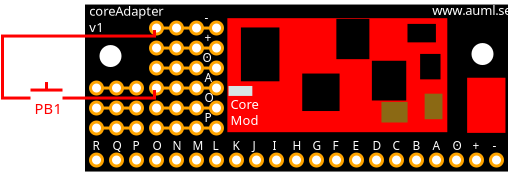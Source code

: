 <?xml version="1.0" encoding="UTF-8"?>
<dia:diagram xmlns:dia="http://www.lysator.liu.se/~alla/dia/">
  <dia:layer name="Background" visible="true" active="true">
    <dia:object type="Standard - Box" version="0" id="O0">
      <dia:attribute name="obj_pos">
        <dia:point val="14.2,11.6"/>
      </dia:attribute>
      <dia:attribute name="obj_bb">
        <dia:rectangle val="14.125,11.525;35.275,19.875"/>
      </dia:attribute>
      <dia:attribute name="elem_corner">
        <dia:point val="14.2,11.6"/>
      </dia:attribute>
      <dia:attribute name="elem_width">
        <dia:real val="21"/>
      </dia:attribute>
      <dia:attribute name="elem_height">
        <dia:real val="8.2"/>
      </dia:attribute>
      <dia:attribute name="border_width">
        <dia:real val="0.15"/>
      </dia:attribute>
      <dia:attribute name="inner_color">
        <dia:color val="#000000"/>
      </dia:attribute>
      <dia:attribute name="show_background">
        <dia:boolean val="true"/>
      </dia:attribute>
    </dia:object>
    <dia:object type="Standard - Ellipse" version="0" id="O1">
      <dia:attribute name="obj_pos">
        <dia:point val="14.4,19"/>
      </dia:attribute>
      <dia:attribute name="obj_bb">
        <dia:rectangle val="14.325,18.925;15.075,19.675"/>
      </dia:attribute>
      <dia:attribute name="elem_corner">
        <dia:point val="14.4,19"/>
      </dia:attribute>
      <dia:attribute name="elem_width">
        <dia:real val="0.6"/>
      </dia:attribute>
      <dia:attribute name="elem_height">
        <dia:real val="0.6"/>
      </dia:attribute>
      <dia:attribute name="border_width">
        <dia:real val="0.15"/>
      </dia:attribute>
      <dia:attribute name="border_color">
        <dia:color val="#ffa500"/>
      </dia:attribute>
    </dia:object>
    <dia:object type="Standard - Ellipse" version="0" id="O2">
      <dia:attribute name="obj_pos">
        <dia:point val="15.4,19"/>
      </dia:attribute>
      <dia:attribute name="obj_bb">
        <dia:rectangle val="15.325,18.925;16.075,19.675"/>
      </dia:attribute>
      <dia:attribute name="elem_corner">
        <dia:point val="15.4,19"/>
      </dia:attribute>
      <dia:attribute name="elem_width">
        <dia:real val="0.6"/>
      </dia:attribute>
      <dia:attribute name="elem_height">
        <dia:real val="0.6"/>
      </dia:attribute>
      <dia:attribute name="border_width">
        <dia:real val="0.15"/>
      </dia:attribute>
      <dia:attribute name="border_color">
        <dia:color val="#ffa500"/>
      </dia:attribute>
    </dia:object>
    <dia:object type="Standard - Ellipse" version="0" id="O3">
      <dia:attribute name="obj_pos">
        <dia:point val="16.4,19"/>
      </dia:attribute>
      <dia:attribute name="obj_bb">
        <dia:rectangle val="16.325,18.925;17.075,19.675"/>
      </dia:attribute>
      <dia:attribute name="elem_corner">
        <dia:point val="16.4,19"/>
      </dia:attribute>
      <dia:attribute name="elem_width">
        <dia:real val="0.6"/>
      </dia:attribute>
      <dia:attribute name="elem_height">
        <dia:real val="0.6"/>
      </dia:attribute>
      <dia:attribute name="border_width">
        <dia:real val="0.15"/>
      </dia:attribute>
      <dia:attribute name="border_color">
        <dia:color val="#ffa500"/>
      </dia:attribute>
    </dia:object>
    <dia:object type="Standard - Ellipse" version="0" id="O4">
      <dia:attribute name="obj_pos">
        <dia:point val="17.4,19"/>
      </dia:attribute>
      <dia:attribute name="obj_bb">
        <dia:rectangle val="17.325,18.925;18.075,19.675"/>
      </dia:attribute>
      <dia:attribute name="elem_corner">
        <dia:point val="17.4,19"/>
      </dia:attribute>
      <dia:attribute name="elem_width">
        <dia:real val="0.6"/>
      </dia:attribute>
      <dia:attribute name="elem_height">
        <dia:real val="0.6"/>
      </dia:attribute>
      <dia:attribute name="border_width">
        <dia:real val="0.15"/>
      </dia:attribute>
      <dia:attribute name="border_color">
        <dia:color val="#ffa500"/>
      </dia:attribute>
    </dia:object>
    <dia:object type="Standard - Ellipse" version="0" id="O5">
      <dia:attribute name="obj_pos">
        <dia:point val="18.4,19"/>
      </dia:attribute>
      <dia:attribute name="obj_bb">
        <dia:rectangle val="18.325,18.925;19.075,19.675"/>
      </dia:attribute>
      <dia:attribute name="elem_corner">
        <dia:point val="18.4,19"/>
      </dia:attribute>
      <dia:attribute name="elem_width">
        <dia:real val="0.6"/>
      </dia:attribute>
      <dia:attribute name="elem_height">
        <dia:real val="0.6"/>
      </dia:attribute>
      <dia:attribute name="border_width">
        <dia:real val="0.15"/>
      </dia:attribute>
      <dia:attribute name="border_color">
        <dia:color val="#ffa500"/>
      </dia:attribute>
    </dia:object>
    <dia:object type="Standard - Ellipse" version="0" id="O6">
      <dia:attribute name="obj_pos">
        <dia:point val="19.4,19"/>
      </dia:attribute>
      <dia:attribute name="obj_bb">
        <dia:rectangle val="19.325,18.925;20.075,19.675"/>
      </dia:attribute>
      <dia:attribute name="elem_corner">
        <dia:point val="19.4,19"/>
      </dia:attribute>
      <dia:attribute name="elem_width">
        <dia:real val="0.6"/>
      </dia:attribute>
      <dia:attribute name="elem_height">
        <dia:real val="0.6"/>
      </dia:attribute>
      <dia:attribute name="border_width">
        <dia:real val="0.15"/>
      </dia:attribute>
      <dia:attribute name="border_color">
        <dia:color val="#ffa500"/>
      </dia:attribute>
    </dia:object>
    <dia:object type="Standard - Ellipse" version="0" id="O7">
      <dia:attribute name="obj_pos">
        <dia:point val="20.4,19"/>
      </dia:attribute>
      <dia:attribute name="obj_bb">
        <dia:rectangle val="20.325,18.925;21.075,19.675"/>
      </dia:attribute>
      <dia:attribute name="elem_corner">
        <dia:point val="20.4,19"/>
      </dia:attribute>
      <dia:attribute name="elem_width">
        <dia:real val="0.6"/>
      </dia:attribute>
      <dia:attribute name="elem_height">
        <dia:real val="0.6"/>
      </dia:attribute>
      <dia:attribute name="border_width">
        <dia:real val="0.15"/>
      </dia:attribute>
      <dia:attribute name="border_color">
        <dia:color val="#ffa500"/>
      </dia:attribute>
    </dia:object>
    <dia:object type="Standard - Ellipse" version="0" id="O8">
      <dia:attribute name="obj_pos">
        <dia:point val="21.4,19"/>
      </dia:attribute>
      <dia:attribute name="obj_bb">
        <dia:rectangle val="21.325,18.925;22.075,19.675"/>
      </dia:attribute>
      <dia:attribute name="elem_corner">
        <dia:point val="21.4,19"/>
      </dia:attribute>
      <dia:attribute name="elem_width">
        <dia:real val="0.6"/>
      </dia:attribute>
      <dia:attribute name="elem_height">
        <dia:real val="0.6"/>
      </dia:attribute>
      <dia:attribute name="border_width">
        <dia:real val="0.15"/>
      </dia:attribute>
      <dia:attribute name="border_color">
        <dia:color val="#ffa500"/>
      </dia:attribute>
    </dia:object>
    <dia:object type="Standard - Ellipse" version="0" id="O9">
      <dia:attribute name="obj_pos">
        <dia:point val="22.4,19"/>
      </dia:attribute>
      <dia:attribute name="obj_bb">
        <dia:rectangle val="22.325,18.925;23.075,19.675"/>
      </dia:attribute>
      <dia:attribute name="elem_corner">
        <dia:point val="22.4,19"/>
      </dia:attribute>
      <dia:attribute name="elem_width">
        <dia:real val="0.6"/>
      </dia:attribute>
      <dia:attribute name="elem_height">
        <dia:real val="0.6"/>
      </dia:attribute>
      <dia:attribute name="border_width">
        <dia:real val="0.15"/>
      </dia:attribute>
      <dia:attribute name="border_color">
        <dia:color val="#ffa500"/>
      </dia:attribute>
    </dia:object>
    <dia:object type="Standard - Ellipse" version="0" id="O10">
      <dia:attribute name="obj_pos">
        <dia:point val="23.4,19"/>
      </dia:attribute>
      <dia:attribute name="obj_bb">
        <dia:rectangle val="23.325,18.925;24.075,19.675"/>
      </dia:attribute>
      <dia:attribute name="elem_corner">
        <dia:point val="23.4,19"/>
      </dia:attribute>
      <dia:attribute name="elem_width">
        <dia:real val="0.6"/>
      </dia:attribute>
      <dia:attribute name="elem_height">
        <dia:real val="0.6"/>
      </dia:attribute>
      <dia:attribute name="border_width">
        <dia:real val="0.15"/>
      </dia:attribute>
      <dia:attribute name="border_color">
        <dia:color val="#ffa500"/>
      </dia:attribute>
    </dia:object>
    <dia:object type="Standard - Ellipse" version="0" id="O11">
      <dia:attribute name="obj_pos">
        <dia:point val="24.4,19"/>
      </dia:attribute>
      <dia:attribute name="obj_bb">
        <dia:rectangle val="24.325,18.925;25.075,19.675"/>
      </dia:attribute>
      <dia:attribute name="elem_corner">
        <dia:point val="24.4,19"/>
      </dia:attribute>
      <dia:attribute name="elem_width">
        <dia:real val="0.6"/>
      </dia:attribute>
      <dia:attribute name="elem_height">
        <dia:real val="0.6"/>
      </dia:attribute>
      <dia:attribute name="border_width">
        <dia:real val="0.15"/>
      </dia:attribute>
      <dia:attribute name="border_color">
        <dia:color val="#ffa500"/>
      </dia:attribute>
    </dia:object>
    <dia:object type="Standard - Ellipse" version="0" id="O12">
      <dia:attribute name="obj_pos">
        <dia:point val="25.4,19"/>
      </dia:attribute>
      <dia:attribute name="obj_bb">
        <dia:rectangle val="25.325,18.925;26.075,19.675"/>
      </dia:attribute>
      <dia:attribute name="elem_corner">
        <dia:point val="25.4,19"/>
      </dia:attribute>
      <dia:attribute name="elem_width">
        <dia:real val="0.6"/>
      </dia:attribute>
      <dia:attribute name="elem_height">
        <dia:real val="0.6"/>
      </dia:attribute>
      <dia:attribute name="border_width">
        <dia:real val="0.15"/>
      </dia:attribute>
      <dia:attribute name="border_color">
        <dia:color val="#ffa500"/>
      </dia:attribute>
    </dia:object>
    <dia:object type="Standard - Ellipse" version="0" id="O13">
      <dia:attribute name="obj_pos">
        <dia:point val="26.4,19"/>
      </dia:attribute>
      <dia:attribute name="obj_bb">
        <dia:rectangle val="26.325,18.925;27.075,19.675"/>
      </dia:attribute>
      <dia:attribute name="elem_corner">
        <dia:point val="26.4,19"/>
      </dia:attribute>
      <dia:attribute name="elem_width">
        <dia:real val="0.6"/>
      </dia:attribute>
      <dia:attribute name="elem_height">
        <dia:real val="0.6"/>
      </dia:attribute>
      <dia:attribute name="border_width">
        <dia:real val="0.15"/>
      </dia:attribute>
      <dia:attribute name="border_color">
        <dia:color val="#ffa500"/>
      </dia:attribute>
    </dia:object>
    <dia:object type="Standard - Ellipse" version="0" id="O14">
      <dia:attribute name="obj_pos">
        <dia:point val="27.4,19"/>
      </dia:attribute>
      <dia:attribute name="obj_bb">
        <dia:rectangle val="27.325,18.925;28.075,19.675"/>
      </dia:attribute>
      <dia:attribute name="elem_corner">
        <dia:point val="27.4,19"/>
      </dia:attribute>
      <dia:attribute name="elem_width">
        <dia:real val="0.6"/>
      </dia:attribute>
      <dia:attribute name="elem_height">
        <dia:real val="0.6"/>
      </dia:attribute>
      <dia:attribute name="border_width">
        <dia:real val="0.15"/>
      </dia:attribute>
      <dia:attribute name="border_color">
        <dia:color val="#ffa500"/>
      </dia:attribute>
    </dia:object>
    <dia:object type="Standard - Ellipse" version="0" id="O15">
      <dia:attribute name="obj_pos">
        <dia:point val="28.4,19"/>
      </dia:attribute>
      <dia:attribute name="obj_bb">
        <dia:rectangle val="28.325,18.925;29.075,19.675"/>
      </dia:attribute>
      <dia:attribute name="elem_corner">
        <dia:point val="28.4,19"/>
      </dia:attribute>
      <dia:attribute name="elem_width">
        <dia:real val="0.6"/>
      </dia:attribute>
      <dia:attribute name="elem_height">
        <dia:real val="0.6"/>
      </dia:attribute>
      <dia:attribute name="border_width">
        <dia:real val="0.15"/>
      </dia:attribute>
      <dia:attribute name="border_color">
        <dia:color val="#ffa500"/>
      </dia:attribute>
    </dia:object>
    <dia:object type="Standard - Ellipse" version="0" id="O16">
      <dia:attribute name="obj_pos">
        <dia:point val="29.4,19"/>
      </dia:attribute>
      <dia:attribute name="obj_bb">
        <dia:rectangle val="29.325,18.925;30.075,19.675"/>
      </dia:attribute>
      <dia:attribute name="elem_corner">
        <dia:point val="29.4,19"/>
      </dia:attribute>
      <dia:attribute name="elem_width">
        <dia:real val="0.6"/>
      </dia:attribute>
      <dia:attribute name="elem_height">
        <dia:real val="0.6"/>
      </dia:attribute>
      <dia:attribute name="border_width">
        <dia:real val="0.15"/>
      </dia:attribute>
      <dia:attribute name="border_color">
        <dia:color val="#ffa500"/>
      </dia:attribute>
    </dia:object>
    <dia:object type="Standard - Ellipse" version="0" id="O17">
      <dia:attribute name="obj_pos">
        <dia:point val="30.4,19"/>
      </dia:attribute>
      <dia:attribute name="obj_bb">
        <dia:rectangle val="30.325,18.925;31.075,19.675"/>
      </dia:attribute>
      <dia:attribute name="elem_corner">
        <dia:point val="30.4,19"/>
      </dia:attribute>
      <dia:attribute name="elem_width">
        <dia:real val="0.6"/>
      </dia:attribute>
      <dia:attribute name="elem_height">
        <dia:real val="0.6"/>
      </dia:attribute>
      <dia:attribute name="border_width">
        <dia:real val="0.15"/>
      </dia:attribute>
      <dia:attribute name="border_color">
        <dia:color val="#ffa500"/>
      </dia:attribute>
    </dia:object>
    <dia:object type="Standard - Ellipse" version="0" id="O18">
      <dia:attribute name="obj_pos">
        <dia:point val="31.4,19"/>
      </dia:attribute>
      <dia:attribute name="obj_bb">
        <dia:rectangle val="31.325,18.925;32.075,19.675"/>
      </dia:attribute>
      <dia:attribute name="elem_corner">
        <dia:point val="31.4,19"/>
      </dia:attribute>
      <dia:attribute name="elem_width">
        <dia:real val="0.6"/>
      </dia:attribute>
      <dia:attribute name="elem_height">
        <dia:real val="0.6"/>
      </dia:attribute>
      <dia:attribute name="border_width">
        <dia:real val="0.15"/>
      </dia:attribute>
      <dia:attribute name="border_color">
        <dia:color val="#ffa500"/>
      </dia:attribute>
    </dia:object>
    <dia:object type="Standard - Ellipse" version="0" id="O19">
      <dia:attribute name="obj_pos">
        <dia:point val="32.4,19"/>
      </dia:attribute>
      <dia:attribute name="obj_bb">
        <dia:rectangle val="32.325,18.925;33.075,19.675"/>
      </dia:attribute>
      <dia:attribute name="elem_corner">
        <dia:point val="32.4,19"/>
      </dia:attribute>
      <dia:attribute name="elem_width">
        <dia:real val="0.6"/>
      </dia:attribute>
      <dia:attribute name="elem_height">
        <dia:real val="0.6"/>
      </dia:attribute>
      <dia:attribute name="border_width">
        <dia:real val="0.15"/>
      </dia:attribute>
      <dia:attribute name="border_color">
        <dia:color val="#ffa500"/>
      </dia:attribute>
    </dia:object>
    <dia:object type="Standard - Ellipse" version="0" id="O20">
      <dia:attribute name="obj_pos">
        <dia:point val="33.4,19"/>
      </dia:attribute>
      <dia:attribute name="obj_bb">
        <dia:rectangle val="33.325,18.925;34.075,19.675"/>
      </dia:attribute>
      <dia:attribute name="elem_corner">
        <dia:point val="33.4,19"/>
      </dia:attribute>
      <dia:attribute name="elem_width">
        <dia:real val="0.6"/>
      </dia:attribute>
      <dia:attribute name="elem_height">
        <dia:real val="0.6"/>
      </dia:attribute>
      <dia:attribute name="border_width">
        <dia:real val="0.15"/>
      </dia:attribute>
      <dia:attribute name="border_color">
        <dia:color val="#ffa500"/>
      </dia:attribute>
    </dia:object>
    <dia:object type="Standard - Ellipse" version="0" id="O21">
      <dia:attribute name="obj_pos">
        <dia:point val="34.4,19"/>
      </dia:attribute>
      <dia:attribute name="obj_bb">
        <dia:rectangle val="34.325,18.925;35.075,19.675"/>
      </dia:attribute>
      <dia:attribute name="elem_corner">
        <dia:point val="34.4,19"/>
      </dia:attribute>
      <dia:attribute name="elem_width">
        <dia:real val="0.6"/>
      </dia:attribute>
      <dia:attribute name="elem_height">
        <dia:real val="0.6"/>
      </dia:attribute>
      <dia:attribute name="border_width">
        <dia:real val="0.15"/>
      </dia:attribute>
      <dia:attribute name="border_color">
        <dia:color val="#ffa500"/>
      </dia:attribute>
    </dia:object>
    <dia:object type="Standard - Ellipse" version="0" id="O22">
      <dia:attribute name="obj_pos">
        <dia:point val="17.4,17.4"/>
      </dia:attribute>
      <dia:attribute name="obj_bb">
        <dia:rectangle val="17.325,17.325;18.075,18.075"/>
      </dia:attribute>
      <dia:attribute name="elem_corner">
        <dia:point val="17.4,17.4"/>
      </dia:attribute>
      <dia:attribute name="elem_width">
        <dia:real val="0.6"/>
      </dia:attribute>
      <dia:attribute name="elem_height">
        <dia:real val="0.6"/>
      </dia:attribute>
      <dia:attribute name="border_width">
        <dia:real val="0.15"/>
      </dia:attribute>
      <dia:attribute name="border_color">
        <dia:color val="#ffa500"/>
      </dia:attribute>
    </dia:object>
    <dia:object type="Standard - Ellipse" version="0" id="O23">
      <dia:attribute name="obj_pos">
        <dia:point val="18.4,17.4"/>
      </dia:attribute>
      <dia:attribute name="obj_bb">
        <dia:rectangle val="18.325,17.325;19.075,18.075"/>
      </dia:attribute>
      <dia:attribute name="elem_corner">
        <dia:point val="18.4,17.4"/>
      </dia:attribute>
      <dia:attribute name="elem_width">
        <dia:real val="0.6"/>
      </dia:attribute>
      <dia:attribute name="elem_height">
        <dia:real val="0.6"/>
      </dia:attribute>
      <dia:attribute name="border_width">
        <dia:real val="0.15"/>
      </dia:attribute>
      <dia:attribute name="border_color">
        <dia:color val="#ffa500"/>
      </dia:attribute>
    </dia:object>
    <dia:object type="Standard - Ellipse" version="0" id="O24">
      <dia:attribute name="obj_pos">
        <dia:point val="19.4,17.4"/>
      </dia:attribute>
      <dia:attribute name="obj_bb">
        <dia:rectangle val="19.325,17.325;20.075,18.075"/>
      </dia:attribute>
      <dia:attribute name="elem_corner">
        <dia:point val="19.4,17.4"/>
      </dia:attribute>
      <dia:attribute name="elem_width">
        <dia:real val="0.6"/>
      </dia:attribute>
      <dia:attribute name="elem_height">
        <dia:real val="0.6"/>
      </dia:attribute>
      <dia:attribute name="border_width">
        <dia:real val="0.15"/>
      </dia:attribute>
      <dia:attribute name="border_color">
        <dia:color val="#ffa500"/>
      </dia:attribute>
    </dia:object>
    <dia:object type="Standard - Ellipse" version="0" id="O25">
      <dia:attribute name="obj_pos">
        <dia:point val="20.4,17.4"/>
      </dia:attribute>
      <dia:attribute name="obj_bb">
        <dia:rectangle val="20.325,17.325;21.075,18.075"/>
      </dia:attribute>
      <dia:attribute name="elem_corner">
        <dia:point val="20.4,17.4"/>
      </dia:attribute>
      <dia:attribute name="elem_width">
        <dia:real val="0.6"/>
      </dia:attribute>
      <dia:attribute name="elem_height">
        <dia:real val="0.6"/>
      </dia:attribute>
      <dia:attribute name="border_width">
        <dia:real val="0.15"/>
      </dia:attribute>
      <dia:attribute name="border_color">
        <dia:color val="#ffa500"/>
      </dia:attribute>
    </dia:object>
    <dia:object type="Standard - Ellipse" version="0" id="O26">
      <dia:attribute name="obj_pos">
        <dia:point val="17.4,16.4"/>
      </dia:attribute>
      <dia:attribute name="obj_bb">
        <dia:rectangle val="17.325,16.325;18.075,17.075"/>
      </dia:attribute>
      <dia:attribute name="elem_corner">
        <dia:point val="17.4,16.4"/>
      </dia:attribute>
      <dia:attribute name="elem_width">
        <dia:real val="0.6"/>
      </dia:attribute>
      <dia:attribute name="elem_height">
        <dia:real val="0.6"/>
      </dia:attribute>
      <dia:attribute name="border_width">
        <dia:real val="0.15"/>
      </dia:attribute>
      <dia:attribute name="border_color">
        <dia:color val="#ffa500"/>
      </dia:attribute>
    </dia:object>
    <dia:object type="Standard - Ellipse" version="0" id="O27">
      <dia:attribute name="obj_pos">
        <dia:point val="18.4,16.4"/>
      </dia:attribute>
      <dia:attribute name="obj_bb">
        <dia:rectangle val="18.325,16.325;19.075,17.075"/>
      </dia:attribute>
      <dia:attribute name="elem_corner">
        <dia:point val="18.4,16.4"/>
      </dia:attribute>
      <dia:attribute name="elem_width">
        <dia:real val="0.6"/>
      </dia:attribute>
      <dia:attribute name="elem_height">
        <dia:real val="0.6"/>
      </dia:attribute>
      <dia:attribute name="border_width">
        <dia:real val="0.15"/>
      </dia:attribute>
      <dia:attribute name="border_color">
        <dia:color val="#ffa500"/>
      </dia:attribute>
    </dia:object>
    <dia:object type="Standard - Ellipse" version="0" id="O28">
      <dia:attribute name="obj_pos">
        <dia:point val="19.4,16.4"/>
      </dia:attribute>
      <dia:attribute name="obj_bb">
        <dia:rectangle val="19.325,16.325;20.075,17.075"/>
      </dia:attribute>
      <dia:attribute name="elem_corner">
        <dia:point val="19.4,16.4"/>
      </dia:attribute>
      <dia:attribute name="elem_width">
        <dia:real val="0.6"/>
      </dia:attribute>
      <dia:attribute name="elem_height">
        <dia:real val="0.6"/>
      </dia:attribute>
      <dia:attribute name="border_width">
        <dia:real val="0.15"/>
      </dia:attribute>
      <dia:attribute name="border_color">
        <dia:color val="#ffa500"/>
      </dia:attribute>
    </dia:object>
    <dia:object type="Standard - Ellipse" version="0" id="O29">
      <dia:attribute name="obj_pos">
        <dia:point val="20.4,16.4"/>
      </dia:attribute>
      <dia:attribute name="obj_bb">
        <dia:rectangle val="20.325,16.325;21.075,17.075"/>
      </dia:attribute>
      <dia:attribute name="elem_corner">
        <dia:point val="20.4,16.4"/>
      </dia:attribute>
      <dia:attribute name="elem_width">
        <dia:real val="0.6"/>
      </dia:attribute>
      <dia:attribute name="elem_height">
        <dia:real val="0.6"/>
      </dia:attribute>
      <dia:attribute name="border_width">
        <dia:real val="0.15"/>
      </dia:attribute>
      <dia:attribute name="border_color">
        <dia:color val="#ffa500"/>
      </dia:attribute>
    </dia:object>
    <dia:object type="Standard - Ellipse" version="0" id="O30">
      <dia:attribute name="obj_pos">
        <dia:point val="17.4,15.4"/>
      </dia:attribute>
      <dia:attribute name="obj_bb">
        <dia:rectangle val="17.325,15.325;18.075,16.075"/>
      </dia:attribute>
      <dia:attribute name="elem_corner">
        <dia:point val="17.4,15.4"/>
      </dia:attribute>
      <dia:attribute name="elem_width">
        <dia:real val="0.6"/>
      </dia:attribute>
      <dia:attribute name="elem_height">
        <dia:real val="0.6"/>
      </dia:attribute>
      <dia:attribute name="border_width">
        <dia:real val="0.15"/>
      </dia:attribute>
      <dia:attribute name="border_color">
        <dia:color val="#ffa500"/>
      </dia:attribute>
    </dia:object>
    <dia:object type="Standard - Ellipse" version="0" id="O31">
      <dia:attribute name="obj_pos">
        <dia:point val="18.4,15.4"/>
      </dia:attribute>
      <dia:attribute name="obj_bb">
        <dia:rectangle val="18.325,15.325;19.075,16.075"/>
      </dia:attribute>
      <dia:attribute name="elem_corner">
        <dia:point val="18.4,15.4"/>
      </dia:attribute>
      <dia:attribute name="elem_width">
        <dia:real val="0.6"/>
      </dia:attribute>
      <dia:attribute name="elem_height">
        <dia:real val="0.6"/>
      </dia:attribute>
      <dia:attribute name="border_width">
        <dia:real val="0.15"/>
      </dia:attribute>
      <dia:attribute name="border_color">
        <dia:color val="#ffa500"/>
      </dia:attribute>
    </dia:object>
    <dia:object type="Standard - Ellipse" version="0" id="O32">
      <dia:attribute name="obj_pos">
        <dia:point val="19.4,15.4"/>
      </dia:attribute>
      <dia:attribute name="obj_bb">
        <dia:rectangle val="19.325,15.325;20.075,16.075"/>
      </dia:attribute>
      <dia:attribute name="elem_corner">
        <dia:point val="19.4,15.4"/>
      </dia:attribute>
      <dia:attribute name="elem_width">
        <dia:real val="0.6"/>
      </dia:attribute>
      <dia:attribute name="elem_height">
        <dia:real val="0.6"/>
      </dia:attribute>
      <dia:attribute name="border_width">
        <dia:real val="0.15"/>
      </dia:attribute>
      <dia:attribute name="border_color">
        <dia:color val="#ffa500"/>
      </dia:attribute>
    </dia:object>
    <dia:object type="Standard - Ellipse" version="0" id="O33">
      <dia:attribute name="obj_pos">
        <dia:point val="20.4,15.4"/>
      </dia:attribute>
      <dia:attribute name="obj_bb">
        <dia:rectangle val="20.325,15.325;21.075,16.075"/>
      </dia:attribute>
      <dia:attribute name="elem_corner">
        <dia:point val="20.4,15.4"/>
      </dia:attribute>
      <dia:attribute name="elem_width">
        <dia:real val="0.6"/>
      </dia:attribute>
      <dia:attribute name="elem_height">
        <dia:real val="0.6"/>
      </dia:attribute>
      <dia:attribute name="border_width">
        <dia:real val="0.15"/>
      </dia:attribute>
      <dia:attribute name="border_color">
        <dia:color val="#ffa500"/>
      </dia:attribute>
    </dia:object>
    <dia:object type="Standard - Ellipse" version="0" id="O34">
      <dia:attribute name="obj_pos">
        <dia:point val="17.4,14.4"/>
      </dia:attribute>
      <dia:attribute name="obj_bb">
        <dia:rectangle val="17.325,14.325;18.075,15.075"/>
      </dia:attribute>
      <dia:attribute name="elem_corner">
        <dia:point val="17.4,14.4"/>
      </dia:attribute>
      <dia:attribute name="elem_width">
        <dia:real val="0.6"/>
      </dia:attribute>
      <dia:attribute name="elem_height">
        <dia:real val="0.6"/>
      </dia:attribute>
      <dia:attribute name="border_width">
        <dia:real val="0.15"/>
      </dia:attribute>
      <dia:attribute name="border_color">
        <dia:color val="#ffa500"/>
      </dia:attribute>
    </dia:object>
    <dia:object type="Standard - Ellipse" version="0" id="O35">
      <dia:attribute name="obj_pos">
        <dia:point val="18.4,14.4"/>
      </dia:attribute>
      <dia:attribute name="obj_bb">
        <dia:rectangle val="18.325,14.325;19.075,15.075"/>
      </dia:attribute>
      <dia:attribute name="elem_corner">
        <dia:point val="18.4,14.4"/>
      </dia:attribute>
      <dia:attribute name="elem_width">
        <dia:real val="0.6"/>
      </dia:attribute>
      <dia:attribute name="elem_height">
        <dia:real val="0.6"/>
      </dia:attribute>
      <dia:attribute name="border_width">
        <dia:real val="0.15"/>
      </dia:attribute>
      <dia:attribute name="border_color">
        <dia:color val="#ffa500"/>
      </dia:attribute>
    </dia:object>
    <dia:object type="Standard - Ellipse" version="0" id="O36">
      <dia:attribute name="obj_pos">
        <dia:point val="19.4,14.4"/>
      </dia:attribute>
      <dia:attribute name="obj_bb">
        <dia:rectangle val="19.325,14.325;20.075,15.075"/>
      </dia:attribute>
      <dia:attribute name="elem_corner">
        <dia:point val="19.4,14.4"/>
      </dia:attribute>
      <dia:attribute name="elem_width">
        <dia:real val="0.6"/>
      </dia:attribute>
      <dia:attribute name="elem_height">
        <dia:real val="0.6"/>
      </dia:attribute>
      <dia:attribute name="border_width">
        <dia:real val="0.15"/>
      </dia:attribute>
      <dia:attribute name="border_color">
        <dia:color val="#ffa500"/>
      </dia:attribute>
    </dia:object>
    <dia:object type="Standard - Ellipse" version="0" id="O37">
      <dia:attribute name="obj_pos">
        <dia:point val="20.4,14.4"/>
      </dia:attribute>
      <dia:attribute name="obj_bb">
        <dia:rectangle val="20.325,14.325;21.075,15.075"/>
      </dia:attribute>
      <dia:attribute name="elem_corner">
        <dia:point val="20.4,14.4"/>
      </dia:attribute>
      <dia:attribute name="elem_width">
        <dia:real val="0.6"/>
      </dia:attribute>
      <dia:attribute name="elem_height">
        <dia:real val="0.6"/>
      </dia:attribute>
      <dia:attribute name="border_width">
        <dia:real val="0.15"/>
      </dia:attribute>
      <dia:attribute name="border_color">
        <dia:color val="#ffa500"/>
      </dia:attribute>
    </dia:object>
    <dia:object type="Standard - Ellipse" version="0" id="O38">
      <dia:attribute name="obj_pos">
        <dia:point val="17.4,13.4"/>
      </dia:attribute>
      <dia:attribute name="obj_bb">
        <dia:rectangle val="17.325,13.325;18.075,14.075"/>
      </dia:attribute>
      <dia:attribute name="elem_corner">
        <dia:point val="17.4,13.4"/>
      </dia:attribute>
      <dia:attribute name="elem_width">
        <dia:real val="0.6"/>
      </dia:attribute>
      <dia:attribute name="elem_height">
        <dia:real val="0.6"/>
      </dia:attribute>
      <dia:attribute name="border_width">
        <dia:real val="0.15"/>
      </dia:attribute>
      <dia:attribute name="border_color">
        <dia:color val="#ffa500"/>
      </dia:attribute>
    </dia:object>
    <dia:object type="Standard - Ellipse" version="0" id="O39">
      <dia:attribute name="obj_pos">
        <dia:point val="18.4,13.4"/>
      </dia:attribute>
      <dia:attribute name="obj_bb">
        <dia:rectangle val="18.325,13.325;19.075,14.075"/>
      </dia:attribute>
      <dia:attribute name="elem_corner">
        <dia:point val="18.4,13.4"/>
      </dia:attribute>
      <dia:attribute name="elem_width">
        <dia:real val="0.6"/>
      </dia:attribute>
      <dia:attribute name="elem_height">
        <dia:real val="0.6"/>
      </dia:attribute>
      <dia:attribute name="border_width">
        <dia:real val="0.15"/>
      </dia:attribute>
      <dia:attribute name="border_color">
        <dia:color val="#ffa500"/>
      </dia:attribute>
    </dia:object>
    <dia:object type="Standard - Ellipse" version="0" id="O40">
      <dia:attribute name="obj_pos">
        <dia:point val="19.4,13.4"/>
      </dia:attribute>
      <dia:attribute name="obj_bb">
        <dia:rectangle val="19.325,13.325;20.075,14.075"/>
      </dia:attribute>
      <dia:attribute name="elem_corner">
        <dia:point val="19.4,13.4"/>
      </dia:attribute>
      <dia:attribute name="elem_width">
        <dia:real val="0.6"/>
      </dia:attribute>
      <dia:attribute name="elem_height">
        <dia:real val="0.6"/>
      </dia:attribute>
      <dia:attribute name="border_width">
        <dia:real val="0.15"/>
      </dia:attribute>
      <dia:attribute name="border_color">
        <dia:color val="#ffa500"/>
      </dia:attribute>
    </dia:object>
    <dia:object type="Standard - Ellipse" version="0" id="O41">
      <dia:attribute name="obj_pos">
        <dia:point val="20.4,13.4"/>
      </dia:attribute>
      <dia:attribute name="obj_bb">
        <dia:rectangle val="20.325,13.325;21.075,14.075"/>
      </dia:attribute>
      <dia:attribute name="elem_corner">
        <dia:point val="20.4,13.4"/>
      </dia:attribute>
      <dia:attribute name="elem_width">
        <dia:real val="0.6"/>
      </dia:attribute>
      <dia:attribute name="elem_height">
        <dia:real val="0.6"/>
      </dia:attribute>
      <dia:attribute name="border_width">
        <dia:real val="0.15"/>
      </dia:attribute>
      <dia:attribute name="border_color">
        <dia:color val="#ffa500"/>
      </dia:attribute>
    </dia:object>
    <dia:object type="Standard - Ellipse" version="0" id="O42">
      <dia:attribute name="obj_pos">
        <dia:point val="17.4,12.4"/>
      </dia:attribute>
      <dia:attribute name="obj_bb">
        <dia:rectangle val="17.325,12.325;18.075,13.075"/>
      </dia:attribute>
      <dia:attribute name="elem_corner">
        <dia:point val="17.4,12.4"/>
      </dia:attribute>
      <dia:attribute name="elem_width">
        <dia:real val="0.6"/>
      </dia:attribute>
      <dia:attribute name="elem_height">
        <dia:real val="0.6"/>
      </dia:attribute>
      <dia:attribute name="border_width">
        <dia:real val="0.15"/>
      </dia:attribute>
      <dia:attribute name="border_color">
        <dia:color val="#ffa500"/>
      </dia:attribute>
    </dia:object>
    <dia:object type="Standard - Ellipse" version="0" id="O43">
      <dia:attribute name="obj_pos">
        <dia:point val="18.4,12.4"/>
      </dia:attribute>
      <dia:attribute name="obj_bb">
        <dia:rectangle val="18.325,12.325;19.075,13.075"/>
      </dia:attribute>
      <dia:attribute name="elem_corner">
        <dia:point val="18.4,12.4"/>
      </dia:attribute>
      <dia:attribute name="elem_width">
        <dia:real val="0.6"/>
      </dia:attribute>
      <dia:attribute name="elem_height">
        <dia:real val="0.6"/>
      </dia:attribute>
      <dia:attribute name="border_width">
        <dia:real val="0.15"/>
      </dia:attribute>
      <dia:attribute name="border_color">
        <dia:color val="#ffa500"/>
      </dia:attribute>
    </dia:object>
    <dia:object type="Standard - Ellipse" version="0" id="O44">
      <dia:attribute name="obj_pos">
        <dia:point val="19.4,12.4"/>
      </dia:attribute>
      <dia:attribute name="obj_bb">
        <dia:rectangle val="19.325,12.325;20.075,13.075"/>
      </dia:attribute>
      <dia:attribute name="elem_corner">
        <dia:point val="19.4,12.4"/>
      </dia:attribute>
      <dia:attribute name="elem_width">
        <dia:real val="0.6"/>
      </dia:attribute>
      <dia:attribute name="elem_height">
        <dia:real val="0.6"/>
      </dia:attribute>
      <dia:attribute name="border_width">
        <dia:real val="0.15"/>
      </dia:attribute>
      <dia:attribute name="border_color">
        <dia:color val="#ffa500"/>
      </dia:attribute>
    </dia:object>
    <dia:object type="Standard - Ellipse" version="0" id="O45">
      <dia:attribute name="obj_pos">
        <dia:point val="20.4,12.4"/>
      </dia:attribute>
      <dia:attribute name="obj_bb">
        <dia:rectangle val="20.325,12.325;21.075,13.075"/>
      </dia:attribute>
      <dia:attribute name="elem_corner">
        <dia:point val="20.4,12.4"/>
      </dia:attribute>
      <dia:attribute name="elem_width">
        <dia:real val="0.6"/>
      </dia:attribute>
      <dia:attribute name="elem_height">
        <dia:real val="0.6"/>
      </dia:attribute>
      <dia:attribute name="border_width">
        <dia:real val="0.15"/>
      </dia:attribute>
      <dia:attribute name="border_color">
        <dia:color val="#ffa500"/>
      </dia:attribute>
    </dia:object>
    <dia:object type="Standard - Ellipse" version="0" id="O46">
      <dia:attribute name="obj_pos">
        <dia:point val="14.4,17.4"/>
      </dia:attribute>
      <dia:attribute name="obj_bb">
        <dia:rectangle val="14.325,17.325;15.075,18.075"/>
      </dia:attribute>
      <dia:attribute name="elem_corner">
        <dia:point val="14.4,17.4"/>
      </dia:attribute>
      <dia:attribute name="elem_width">
        <dia:real val="0.6"/>
      </dia:attribute>
      <dia:attribute name="elem_height">
        <dia:real val="0.6"/>
      </dia:attribute>
      <dia:attribute name="border_width">
        <dia:real val="0.15"/>
      </dia:attribute>
      <dia:attribute name="border_color">
        <dia:color val="#ffa500"/>
      </dia:attribute>
    </dia:object>
    <dia:object type="Standard - Ellipse" version="0" id="O47">
      <dia:attribute name="obj_pos">
        <dia:point val="15.4,17.4"/>
      </dia:attribute>
      <dia:attribute name="obj_bb">
        <dia:rectangle val="15.325,17.325;16.075,18.075"/>
      </dia:attribute>
      <dia:attribute name="elem_corner">
        <dia:point val="15.4,17.4"/>
      </dia:attribute>
      <dia:attribute name="elem_width">
        <dia:real val="0.6"/>
      </dia:attribute>
      <dia:attribute name="elem_height">
        <dia:real val="0.6"/>
      </dia:attribute>
      <dia:attribute name="border_width">
        <dia:real val="0.15"/>
      </dia:attribute>
      <dia:attribute name="border_color">
        <dia:color val="#ffa500"/>
      </dia:attribute>
    </dia:object>
    <dia:object type="Standard - Ellipse" version="0" id="O48">
      <dia:attribute name="obj_pos">
        <dia:point val="16.4,17.4"/>
      </dia:attribute>
      <dia:attribute name="obj_bb">
        <dia:rectangle val="16.325,17.325;17.075,18.075"/>
      </dia:attribute>
      <dia:attribute name="elem_corner">
        <dia:point val="16.4,17.4"/>
      </dia:attribute>
      <dia:attribute name="elem_width">
        <dia:real val="0.6"/>
      </dia:attribute>
      <dia:attribute name="elem_height">
        <dia:real val="0.6"/>
      </dia:attribute>
      <dia:attribute name="border_width">
        <dia:real val="0.15"/>
      </dia:attribute>
      <dia:attribute name="border_color">
        <dia:color val="#ffa500"/>
      </dia:attribute>
    </dia:object>
    <dia:object type="Standard - Ellipse" version="0" id="O49">
      <dia:attribute name="obj_pos">
        <dia:point val="14.4,16.4"/>
      </dia:attribute>
      <dia:attribute name="obj_bb">
        <dia:rectangle val="14.325,16.325;15.075,17.075"/>
      </dia:attribute>
      <dia:attribute name="elem_corner">
        <dia:point val="14.4,16.4"/>
      </dia:attribute>
      <dia:attribute name="elem_width">
        <dia:real val="0.6"/>
      </dia:attribute>
      <dia:attribute name="elem_height">
        <dia:real val="0.6"/>
      </dia:attribute>
      <dia:attribute name="border_width">
        <dia:real val="0.15"/>
      </dia:attribute>
      <dia:attribute name="border_color">
        <dia:color val="#ffa500"/>
      </dia:attribute>
    </dia:object>
    <dia:object type="Standard - Ellipse" version="0" id="O50">
      <dia:attribute name="obj_pos">
        <dia:point val="15.4,16.4"/>
      </dia:attribute>
      <dia:attribute name="obj_bb">
        <dia:rectangle val="15.325,16.325;16.075,17.075"/>
      </dia:attribute>
      <dia:attribute name="elem_corner">
        <dia:point val="15.4,16.4"/>
      </dia:attribute>
      <dia:attribute name="elem_width">
        <dia:real val="0.6"/>
      </dia:attribute>
      <dia:attribute name="elem_height">
        <dia:real val="0.6"/>
      </dia:attribute>
      <dia:attribute name="border_width">
        <dia:real val="0.15"/>
      </dia:attribute>
      <dia:attribute name="border_color">
        <dia:color val="#ffa500"/>
      </dia:attribute>
    </dia:object>
    <dia:object type="Standard - Ellipse" version="0" id="O51">
      <dia:attribute name="obj_pos">
        <dia:point val="16.4,16.4"/>
      </dia:attribute>
      <dia:attribute name="obj_bb">
        <dia:rectangle val="16.325,16.325;17.075,17.075"/>
      </dia:attribute>
      <dia:attribute name="elem_corner">
        <dia:point val="16.4,16.4"/>
      </dia:attribute>
      <dia:attribute name="elem_width">
        <dia:real val="0.6"/>
      </dia:attribute>
      <dia:attribute name="elem_height">
        <dia:real val="0.6"/>
      </dia:attribute>
      <dia:attribute name="border_width">
        <dia:real val="0.15"/>
      </dia:attribute>
      <dia:attribute name="border_color">
        <dia:color val="#ffa500"/>
      </dia:attribute>
    </dia:object>
    <dia:object type="Standard - Ellipse" version="0" id="O52">
      <dia:attribute name="obj_pos">
        <dia:point val="14.4,15.4"/>
      </dia:attribute>
      <dia:attribute name="obj_bb">
        <dia:rectangle val="14.325,15.325;15.075,16.075"/>
      </dia:attribute>
      <dia:attribute name="elem_corner">
        <dia:point val="14.4,15.4"/>
      </dia:attribute>
      <dia:attribute name="elem_width">
        <dia:real val="0.6"/>
      </dia:attribute>
      <dia:attribute name="elem_height">
        <dia:real val="0.6"/>
      </dia:attribute>
      <dia:attribute name="border_width">
        <dia:real val="0.15"/>
      </dia:attribute>
      <dia:attribute name="border_color">
        <dia:color val="#ffa500"/>
      </dia:attribute>
    </dia:object>
    <dia:object type="Standard - Ellipse" version="0" id="O53">
      <dia:attribute name="obj_pos">
        <dia:point val="15.4,15.4"/>
      </dia:attribute>
      <dia:attribute name="obj_bb">
        <dia:rectangle val="15.325,15.325;16.075,16.075"/>
      </dia:attribute>
      <dia:attribute name="elem_corner">
        <dia:point val="15.4,15.4"/>
      </dia:attribute>
      <dia:attribute name="elem_width">
        <dia:real val="0.6"/>
      </dia:attribute>
      <dia:attribute name="elem_height">
        <dia:real val="0.6"/>
      </dia:attribute>
      <dia:attribute name="border_width">
        <dia:real val="0.15"/>
      </dia:attribute>
      <dia:attribute name="border_color">
        <dia:color val="#ffa500"/>
      </dia:attribute>
    </dia:object>
    <dia:object type="Standard - Ellipse" version="0" id="O54">
      <dia:attribute name="obj_pos">
        <dia:point val="16.4,15.4"/>
      </dia:attribute>
      <dia:attribute name="obj_bb">
        <dia:rectangle val="16.325,15.325;17.075,16.075"/>
      </dia:attribute>
      <dia:attribute name="elem_corner">
        <dia:point val="16.4,15.4"/>
      </dia:attribute>
      <dia:attribute name="elem_width">
        <dia:real val="0.6"/>
      </dia:attribute>
      <dia:attribute name="elem_height">
        <dia:real val="0.6"/>
      </dia:attribute>
      <dia:attribute name="border_width">
        <dia:real val="0.15"/>
      </dia:attribute>
      <dia:attribute name="border_color">
        <dia:color val="#ffa500"/>
      </dia:attribute>
    </dia:object>
    <dia:object type="Standard - Line" version="0" id="O55">
      <dia:attribute name="obj_pos">
        <dia:point val="20,17.7"/>
      </dia:attribute>
      <dia:attribute name="obj_bb">
        <dia:rectangle val="19.925,17.625;20.475,17.775"/>
      </dia:attribute>
      <dia:attribute name="conn_endpoints">
        <dia:point val="20,17.7"/>
        <dia:point val="20.4,17.7"/>
      </dia:attribute>
      <dia:attribute name="numcp">
        <dia:int val="1"/>
      </dia:attribute>
      <dia:attribute name="line_color">
        <dia:color val="#ffa500"/>
      </dia:attribute>
      <dia:attribute name="line_width">
        <dia:real val="0.15"/>
      </dia:attribute>
      <dia:connections>
        <dia:connection handle="0" to="O24" connection="4"/>
        <dia:connection handle="1" to="O25" connection="3"/>
      </dia:connections>
    </dia:object>
    <dia:object type="Standard - Line" version="0" id="O56">
      <dia:attribute name="obj_pos">
        <dia:point val="15,15.7"/>
      </dia:attribute>
      <dia:attribute name="obj_bb">
        <dia:rectangle val="14.925,15.625;15.475,15.775"/>
      </dia:attribute>
      <dia:attribute name="conn_endpoints">
        <dia:point val="15,15.7"/>
        <dia:point val="15.4,15.7"/>
      </dia:attribute>
      <dia:attribute name="numcp">
        <dia:int val="1"/>
      </dia:attribute>
      <dia:attribute name="line_color">
        <dia:color val="#ffa500"/>
      </dia:attribute>
      <dia:attribute name="line_width">
        <dia:real val="0.15"/>
      </dia:attribute>
      <dia:connections>
        <dia:connection handle="0" to="O52" connection="4"/>
        <dia:connection handle="1" to="O53" connection="3"/>
      </dia:connections>
    </dia:object>
    <dia:object type="Standard - Line" version="0" id="O57">
      <dia:attribute name="obj_pos">
        <dia:point val="16,15.7"/>
      </dia:attribute>
      <dia:attribute name="obj_bb">
        <dia:rectangle val="15.925,15.625;16.475,15.775"/>
      </dia:attribute>
      <dia:attribute name="conn_endpoints">
        <dia:point val="16,15.7"/>
        <dia:point val="16.4,15.7"/>
      </dia:attribute>
      <dia:attribute name="numcp">
        <dia:int val="1"/>
      </dia:attribute>
      <dia:attribute name="line_color">
        <dia:color val="#ffa500"/>
      </dia:attribute>
      <dia:attribute name="line_width">
        <dia:real val="0.15"/>
      </dia:attribute>
      <dia:connections>
        <dia:connection handle="0" to="O53" connection="4"/>
        <dia:connection handle="1" to="O54" connection="3"/>
      </dia:connections>
    </dia:object>
    <dia:object type="Standard - Line" version="0" id="O58">
      <dia:attribute name="obj_pos">
        <dia:point val="15,16.7"/>
      </dia:attribute>
      <dia:attribute name="obj_bb">
        <dia:rectangle val="14.925,16.625;15.475,16.775"/>
      </dia:attribute>
      <dia:attribute name="conn_endpoints">
        <dia:point val="15,16.7"/>
        <dia:point val="15.4,16.7"/>
      </dia:attribute>
      <dia:attribute name="numcp">
        <dia:int val="1"/>
      </dia:attribute>
      <dia:attribute name="line_color">
        <dia:color val="#ffa500"/>
      </dia:attribute>
      <dia:attribute name="line_width">
        <dia:real val="0.15"/>
      </dia:attribute>
      <dia:connections>
        <dia:connection handle="0" to="O49" connection="4"/>
        <dia:connection handle="1" to="O50" connection="3"/>
      </dia:connections>
    </dia:object>
    <dia:object type="Standard - Line" version="0" id="O59">
      <dia:attribute name="obj_pos">
        <dia:point val="16,16.7"/>
      </dia:attribute>
      <dia:attribute name="obj_bb">
        <dia:rectangle val="15.925,16.625;16.475,16.775"/>
      </dia:attribute>
      <dia:attribute name="conn_endpoints">
        <dia:point val="16,16.7"/>
        <dia:point val="16.4,16.7"/>
      </dia:attribute>
      <dia:attribute name="numcp">
        <dia:int val="1"/>
      </dia:attribute>
      <dia:attribute name="line_color">
        <dia:color val="#ffa500"/>
      </dia:attribute>
      <dia:attribute name="line_width">
        <dia:real val="0.15"/>
      </dia:attribute>
      <dia:connections>
        <dia:connection handle="0" to="O50" connection="4"/>
        <dia:connection handle="1" to="O51" connection="3"/>
      </dia:connections>
    </dia:object>
    <dia:object type="Standard - Line" version="0" id="O60">
      <dia:attribute name="obj_pos">
        <dia:point val="15,17.7"/>
      </dia:attribute>
      <dia:attribute name="obj_bb">
        <dia:rectangle val="14.925,17.625;15.475,17.775"/>
      </dia:attribute>
      <dia:attribute name="conn_endpoints">
        <dia:point val="15,17.7"/>
        <dia:point val="15.4,17.7"/>
      </dia:attribute>
      <dia:attribute name="numcp">
        <dia:int val="1"/>
      </dia:attribute>
      <dia:attribute name="line_color">
        <dia:color val="#ffa500"/>
      </dia:attribute>
      <dia:attribute name="line_width">
        <dia:real val="0.15"/>
      </dia:attribute>
      <dia:connections>
        <dia:connection handle="0" to="O46" connection="4"/>
        <dia:connection handle="1" to="O47" connection="3"/>
      </dia:connections>
    </dia:object>
    <dia:object type="Standard - Line" version="0" id="O61">
      <dia:attribute name="obj_pos">
        <dia:point val="16,17.7"/>
      </dia:attribute>
      <dia:attribute name="obj_bb">
        <dia:rectangle val="15.925,17.625;16.475,17.775"/>
      </dia:attribute>
      <dia:attribute name="conn_endpoints">
        <dia:point val="16,17.7"/>
        <dia:point val="16.4,17.7"/>
      </dia:attribute>
      <dia:attribute name="numcp">
        <dia:int val="1"/>
      </dia:attribute>
      <dia:attribute name="line_color">
        <dia:color val="#ffa500"/>
      </dia:attribute>
      <dia:attribute name="line_width">
        <dia:real val="0.15"/>
      </dia:attribute>
      <dia:connections>
        <dia:connection handle="0" to="O47" connection="4"/>
        <dia:connection handle="1" to="O48" connection="3"/>
      </dia:connections>
    </dia:object>
    <dia:object type="Standard - Line" version="0" id="O62">
      <dia:attribute name="obj_pos">
        <dia:point val="18,17.7"/>
      </dia:attribute>
      <dia:attribute name="obj_bb">
        <dia:rectangle val="17.925,17.625;18.475,17.775"/>
      </dia:attribute>
      <dia:attribute name="conn_endpoints">
        <dia:point val="18,17.7"/>
        <dia:point val="18.4,17.7"/>
      </dia:attribute>
      <dia:attribute name="numcp">
        <dia:int val="1"/>
      </dia:attribute>
      <dia:attribute name="line_color">
        <dia:color val="#ffa500"/>
      </dia:attribute>
      <dia:attribute name="line_width">
        <dia:real val="0.15"/>
      </dia:attribute>
      <dia:connections>
        <dia:connection handle="0" to="O22" connection="4"/>
        <dia:connection handle="1" to="O23" connection="3"/>
      </dia:connections>
    </dia:object>
    <dia:object type="Standard - Line" version="0" id="O63">
      <dia:attribute name="obj_pos">
        <dia:point val="19,17.7"/>
      </dia:attribute>
      <dia:attribute name="obj_bb">
        <dia:rectangle val="18.925,17.625;19.475,17.775"/>
      </dia:attribute>
      <dia:attribute name="conn_endpoints">
        <dia:point val="19,17.7"/>
        <dia:point val="19.4,17.7"/>
      </dia:attribute>
      <dia:attribute name="numcp">
        <dia:int val="1"/>
      </dia:attribute>
      <dia:attribute name="line_color">
        <dia:color val="#ffa500"/>
      </dia:attribute>
      <dia:attribute name="line_width">
        <dia:real val="0.15"/>
      </dia:attribute>
      <dia:connections>
        <dia:connection handle="0" to="O23" connection="4"/>
        <dia:connection handle="1" to="O24" connection="3"/>
      </dia:connections>
    </dia:object>
    <dia:object type="Standard - Line" version="0" id="O64">
      <dia:attribute name="obj_pos">
        <dia:point val="20,16.7"/>
      </dia:attribute>
      <dia:attribute name="obj_bb">
        <dia:rectangle val="19.925,16.625;20.475,16.775"/>
      </dia:attribute>
      <dia:attribute name="conn_endpoints">
        <dia:point val="20,16.7"/>
        <dia:point val="20.4,16.7"/>
      </dia:attribute>
      <dia:attribute name="numcp">
        <dia:int val="1"/>
      </dia:attribute>
      <dia:attribute name="line_color">
        <dia:color val="#ffa500"/>
      </dia:attribute>
      <dia:attribute name="line_width">
        <dia:real val="0.15"/>
      </dia:attribute>
      <dia:connections>
        <dia:connection handle="0" to="O28" connection="4"/>
        <dia:connection handle="1" to="O29" connection="3"/>
      </dia:connections>
    </dia:object>
    <dia:object type="Standard - Line" version="0" id="O65">
      <dia:attribute name="obj_pos">
        <dia:point val="18,16.7"/>
      </dia:attribute>
      <dia:attribute name="obj_bb">
        <dia:rectangle val="17.925,16.625;18.475,16.775"/>
      </dia:attribute>
      <dia:attribute name="conn_endpoints">
        <dia:point val="18,16.7"/>
        <dia:point val="18.4,16.7"/>
      </dia:attribute>
      <dia:attribute name="numcp">
        <dia:int val="1"/>
      </dia:attribute>
      <dia:attribute name="line_color">
        <dia:color val="#ffa500"/>
      </dia:attribute>
      <dia:attribute name="line_width">
        <dia:real val="0.15"/>
      </dia:attribute>
      <dia:connections>
        <dia:connection handle="0" to="O26" connection="4"/>
        <dia:connection handle="1" to="O27" connection="3"/>
      </dia:connections>
    </dia:object>
    <dia:object type="Standard - Line" version="0" id="O66">
      <dia:attribute name="obj_pos">
        <dia:point val="19,16.7"/>
      </dia:attribute>
      <dia:attribute name="obj_bb">
        <dia:rectangle val="18.925,16.625;19.475,16.775"/>
      </dia:attribute>
      <dia:attribute name="conn_endpoints">
        <dia:point val="19,16.7"/>
        <dia:point val="19.4,16.7"/>
      </dia:attribute>
      <dia:attribute name="numcp">
        <dia:int val="1"/>
      </dia:attribute>
      <dia:attribute name="line_color">
        <dia:color val="#ffa500"/>
      </dia:attribute>
      <dia:attribute name="line_width">
        <dia:real val="0.15"/>
      </dia:attribute>
      <dia:connections>
        <dia:connection handle="0" to="O27" connection="4"/>
        <dia:connection handle="1" to="O28" connection="3"/>
      </dia:connections>
    </dia:object>
    <dia:object type="Standard - Line" version="0" id="O67">
      <dia:attribute name="obj_pos">
        <dia:point val="20,15.7"/>
      </dia:attribute>
      <dia:attribute name="obj_bb">
        <dia:rectangle val="19.925,15.625;20.475,15.775"/>
      </dia:attribute>
      <dia:attribute name="conn_endpoints">
        <dia:point val="20,15.7"/>
        <dia:point val="20.4,15.7"/>
      </dia:attribute>
      <dia:attribute name="numcp">
        <dia:int val="1"/>
      </dia:attribute>
      <dia:attribute name="line_color">
        <dia:color val="#ffa500"/>
      </dia:attribute>
      <dia:attribute name="line_width">
        <dia:real val="0.15"/>
      </dia:attribute>
      <dia:connections>
        <dia:connection handle="0" to="O32" connection="4"/>
        <dia:connection handle="1" to="O33" connection="3"/>
      </dia:connections>
    </dia:object>
    <dia:object type="Standard - Line" version="0" id="O68">
      <dia:attribute name="obj_pos">
        <dia:point val="18,15.7"/>
      </dia:attribute>
      <dia:attribute name="obj_bb">
        <dia:rectangle val="17.925,15.625;18.475,15.775"/>
      </dia:attribute>
      <dia:attribute name="conn_endpoints">
        <dia:point val="18,15.7"/>
        <dia:point val="18.4,15.7"/>
      </dia:attribute>
      <dia:attribute name="numcp">
        <dia:int val="1"/>
      </dia:attribute>
      <dia:attribute name="line_color">
        <dia:color val="#ffa500"/>
      </dia:attribute>
      <dia:attribute name="line_width">
        <dia:real val="0.15"/>
      </dia:attribute>
      <dia:connections>
        <dia:connection handle="0" to="O30" connection="4"/>
        <dia:connection handle="1" to="O31" connection="3"/>
      </dia:connections>
    </dia:object>
    <dia:object type="Standard - Line" version="0" id="O69">
      <dia:attribute name="obj_pos">
        <dia:point val="19,15.7"/>
      </dia:attribute>
      <dia:attribute name="obj_bb">
        <dia:rectangle val="18.925,15.625;19.475,15.775"/>
      </dia:attribute>
      <dia:attribute name="conn_endpoints">
        <dia:point val="19,15.7"/>
        <dia:point val="19.4,15.7"/>
      </dia:attribute>
      <dia:attribute name="numcp">
        <dia:int val="1"/>
      </dia:attribute>
      <dia:attribute name="line_color">
        <dia:color val="#ffa500"/>
      </dia:attribute>
      <dia:attribute name="line_width">
        <dia:real val="0.15"/>
      </dia:attribute>
      <dia:connections>
        <dia:connection handle="0" to="O31" connection="4"/>
        <dia:connection handle="1" to="O32" connection="3"/>
      </dia:connections>
    </dia:object>
    <dia:object type="Standard - Line" version="0" id="O70">
      <dia:attribute name="obj_pos">
        <dia:point val="20,14.7"/>
      </dia:attribute>
      <dia:attribute name="obj_bb">
        <dia:rectangle val="19.925,14.625;20.475,14.775"/>
      </dia:attribute>
      <dia:attribute name="conn_endpoints">
        <dia:point val="20,14.7"/>
        <dia:point val="20.4,14.7"/>
      </dia:attribute>
      <dia:attribute name="numcp">
        <dia:int val="1"/>
      </dia:attribute>
      <dia:attribute name="line_color">
        <dia:color val="#ffa500"/>
      </dia:attribute>
      <dia:attribute name="line_width">
        <dia:real val="0.15"/>
      </dia:attribute>
      <dia:connections>
        <dia:connection handle="0" to="O36" connection="4"/>
        <dia:connection handle="1" to="O37" connection="3"/>
      </dia:connections>
    </dia:object>
    <dia:object type="Standard - Line" version="0" id="O71">
      <dia:attribute name="obj_pos">
        <dia:point val="18,14.7"/>
      </dia:attribute>
      <dia:attribute name="obj_bb">
        <dia:rectangle val="17.925,14.625;18.475,14.775"/>
      </dia:attribute>
      <dia:attribute name="conn_endpoints">
        <dia:point val="18,14.7"/>
        <dia:point val="18.4,14.7"/>
      </dia:attribute>
      <dia:attribute name="numcp">
        <dia:int val="1"/>
      </dia:attribute>
      <dia:attribute name="line_color">
        <dia:color val="#ffa500"/>
      </dia:attribute>
      <dia:attribute name="line_width">
        <dia:real val="0.15"/>
      </dia:attribute>
      <dia:connections>
        <dia:connection handle="0" to="O34" connection="4"/>
        <dia:connection handle="1" to="O35" connection="3"/>
      </dia:connections>
    </dia:object>
    <dia:object type="Standard - Line" version="0" id="O72">
      <dia:attribute name="obj_pos">
        <dia:point val="19,14.7"/>
      </dia:attribute>
      <dia:attribute name="obj_bb">
        <dia:rectangle val="18.925,14.625;19.475,14.775"/>
      </dia:attribute>
      <dia:attribute name="conn_endpoints">
        <dia:point val="19,14.7"/>
        <dia:point val="19.4,14.7"/>
      </dia:attribute>
      <dia:attribute name="numcp">
        <dia:int val="1"/>
      </dia:attribute>
      <dia:attribute name="line_color">
        <dia:color val="#ffa500"/>
      </dia:attribute>
      <dia:attribute name="line_width">
        <dia:real val="0.15"/>
      </dia:attribute>
      <dia:connections>
        <dia:connection handle="0" to="O35" connection="4"/>
        <dia:connection handle="1" to="O36" connection="3"/>
      </dia:connections>
    </dia:object>
    <dia:object type="Standard - Line" version="0" id="O73">
      <dia:attribute name="obj_pos">
        <dia:point val="20,13.7"/>
      </dia:attribute>
      <dia:attribute name="obj_bb">
        <dia:rectangle val="19.925,13.625;20.475,13.775"/>
      </dia:attribute>
      <dia:attribute name="conn_endpoints">
        <dia:point val="20,13.7"/>
        <dia:point val="20.4,13.7"/>
      </dia:attribute>
      <dia:attribute name="numcp">
        <dia:int val="1"/>
      </dia:attribute>
      <dia:attribute name="line_color">
        <dia:color val="#ffa500"/>
      </dia:attribute>
      <dia:attribute name="line_width">
        <dia:real val="0.15"/>
      </dia:attribute>
      <dia:connections>
        <dia:connection handle="0" to="O40" connection="4"/>
        <dia:connection handle="1" to="O41" connection="3"/>
      </dia:connections>
    </dia:object>
    <dia:object type="Standard - Line" version="0" id="O74">
      <dia:attribute name="obj_pos">
        <dia:point val="18,13.7"/>
      </dia:attribute>
      <dia:attribute name="obj_bb">
        <dia:rectangle val="17.925,13.625;18.475,13.775"/>
      </dia:attribute>
      <dia:attribute name="conn_endpoints">
        <dia:point val="18,13.7"/>
        <dia:point val="18.4,13.7"/>
      </dia:attribute>
      <dia:attribute name="numcp">
        <dia:int val="1"/>
      </dia:attribute>
      <dia:attribute name="line_color">
        <dia:color val="#ffa500"/>
      </dia:attribute>
      <dia:attribute name="line_width">
        <dia:real val="0.15"/>
      </dia:attribute>
      <dia:connections>
        <dia:connection handle="0" to="O38" connection="4"/>
        <dia:connection handle="1" to="O39" connection="3"/>
      </dia:connections>
    </dia:object>
    <dia:object type="Standard - Line" version="0" id="O75">
      <dia:attribute name="obj_pos">
        <dia:point val="19,13.7"/>
      </dia:attribute>
      <dia:attribute name="obj_bb">
        <dia:rectangle val="18.925,13.625;19.475,13.775"/>
      </dia:attribute>
      <dia:attribute name="conn_endpoints">
        <dia:point val="19,13.7"/>
        <dia:point val="19.4,13.7"/>
      </dia:attribute>
      <dia:attribute name="numcp">
        <dia:int val="1"/>
      </dia:attribute>
      <dia:attribute name="line_color">
        <dia:color val="#ffa500"/>
      </dia:attribute>
      <dia:attribute name="line_width">
        <dia:real val="0.15"/>
      </dia:attribute>
      <dia:connections>
        <dia:connection handle="0" to="O39" connection="4"/>
        <dia:connection handle="1" to="O40" connection="3"/>
      </dia:connections>
    </dia:object>
    <dia:object type="Standard - Line" version="0" id="O76">
      <dia:attribute name="obj_pos">
        <dia:point val="20,12.7"/>
      </dia:attribute>
      <dia:attribute name="obj_bb">
        <dia:rectangle val="19.925,12.625;20.475,12.775"/>
      </dia:attribute>
      <dia:attribute name="conn_endpoints">
        <dia:point val="20,12.7"/>
        <dia:point val="20.4,12.7"/>
      </dia:attribute>
      <dia:attribute name="numcp">
        <dia:int val="1"/>
      </dia:attribute>
      <dia:attribute name="line_color">
        <dia:color val="#ffa500"/>
      </dia:attribute>
      <dia:attribute name="line_width">
        <dia:real val="0.15"/>
      </dia:attribute>
      <dia:connections>
        <dia:connection handle="0" to="O44" connection="4"/>
        <dia:connection handle="1" to="O45" connection="3"/>
      </dia:connections>
    </dia:object>
    <dia:object type="Standard - Line" version="0" id="O77">
      <dia:attribute name="obj_pos">
        <dia:point val="18,12.7"/>
      </dia:attribute>
      <dia:attribute name="obj_bb">
        <dia:rectangle val="17.925,12.625;18.475,12.775"/>
      </dia:attribute>
      <dia:attribute name="conn_endpoints">
        <dia:point val="18,12.7"/>
        <dia:point val="18.4,12.7"/>
      </dia:attribute>
      <dia:attribute name="numcp">
        <dia:int val="1"/>
      </dia:attribute>
      <dia:attribute name="line_color">
        <dia:color val="#ffa500"/>
      </dia:attribute>
      <dia:attribute name="line_width">
        <dia:real val="0.15"/>
      </dia:attribute>
      <dia:connections>
        <dia:connection handle="0" to="O42" connection="4"/>
        <dia:connection handle="1" to="O43" connection="3"/>
      </dia:connections>
    </dia:object>
    <dia:object type="Standard - Line" version="0" id="O78">
      <dia:attribute name="obj_pos">
        <dia:point val="19,12.7"/>
      </dia:attribute>
      <dia:attribute name="obj_bb">
        <dia:rectangle val="18.925,12.625;19.475,12.775"/>
      </dia:attribute>
      <dia:attribute name="conn_endpoints">
        <dia:point val="19,12.7"/>
        <dia:point val="19.4,12.7"/>
      </dia:attribute>
      <dia:attribute name="numcp">
        <dia:int val="1"/>
      </dia:attribute>
      <dia:attribute name="line_color">
        <dia:color val="#ffa500"/>
      </dia:attribute>
      <dia:attribute name="line_width">
        <dia:real val="0.15"/>
      </dia:attribute>
      <dia:connections>
        <dia:connection handle="0" to="O43" connection="4"/>
        <dia:connection handle="1" to="O44" connection="3"/>
      </dia:connections>
    </dia:object>
    <dia:object type="Standard - Text" version="1" id="O79">
      <dia:attribute name="obj_pos">
        <dia:point val="14.5,18.8"/>
      </dia:attribute>
      <dia:attribute name="obj_bb">
        <dia:rectangle val="14.5,18.308;14.797,18.902"/>
      </dia:attribute>
      <dia:attribute name="text">
        <dia:composite type="text">
          <dia:attribute name="string">
            <dia:string>#R#</dia:string>
          </dia:attribute>
          <dia:attribute name="font">
            <dia:font family="Ubuntu Mono" style="0" name="Courier"/>
          </dia:attribute>
          <dia:attribute name="height">
            <dia:real val="0.741"/>
          </dia:attribute>
          <dia:attribute name="pos">
            <dia:point val="14.5,18.8"/>
          </dia:attribute>
          <dia:attribute name="color">
            <dia:color val="#ffffff"/>
          </dia:attribute>
          <dia:attribute name="alignment">
            <dia:enum val="0"/>
          </dia:attribute>
        </dia:composite>
      </dia:attribute>
      <dia:attribute name="valign">
        <dia:enum val="3"/>
      </dia:attribute>
    </dia:object>
    <dia:object type="Standard - Text" version="1" id="O80">
      <dia:attribute name="obj_pos">
        <dia:point val="15.5,18.8"/>
      </dia:attribute>
      <dia:attribute name="obj_bb">
        <dia:rectangle val="15.5,18.308;15.797,18.902"/>
      </dia:attribute>
      <dia:attribute name="text">
        <dia:composite type="text">
          <dia:attribute name="string">
            <dia:string>#Q#</dia:string>
          </dia:attribute>
          <dia:attribute name="font">
            <dia:font family="Ubuntu Mono" style="0" name="Courier"/>
          </dia:attribute>
          <dia:attribute name="height">
            <dia:real val="0.741"/>
          </dia:attribute>
          <dia:attribute name="pos">
            <dia:point val="15.5,18.8"/>
          </dia:attribute>
          <dia:attribute name="color">
            <dia:color val="#ffffff"/>
          </dia:attribute>
          <dia:attribute name="alignment">
            <dia:enum val="0"/>
          </dia:attribute>
        </dia:composite>
      </dia:attribute>
      <dia:attribute name="valign">
        <dia:enum val="3"/>
      </dia:attribute>
    </dia:object>
    <dia:object type="Standard - Text" version="1" id="O81">
      <dia:attribute name="obj_pos">
        <dia:point val="16.5,18.8"/>
      </dia:attribute>
      <dia:attribute name="obj_bb">
        <dia:rectangle val="16.5,18.308;16.797,18.902"/>
      </dia:attribute>
      <dia:attribute name="text">
        <dia:composite type="text">
          <dia:attribute name="string">
            <dia:string>#P#</dia:string>
          </dia:attribute>
          <dia:attribute name="font">
            <dia:font family="Ubuntu Mono" style="0" name="Courier"/>
          </dia:attribute>
          <dia:attribute name="height">
            <dia:real val="0.741"/>
          </dia:attribute>
          <dia:attribute name="pos">
            <dia:point val="16.5,18.8"/>
          </dia:attribute>
          <dia:attribute name="color">
            <dia:color val="#ffffff"/>
          </dia:attribute>
          <dia:attribute name="alignment">
            <dia:enum val="0"/>
          </dia:attribute>
        </dia:composite>
      </dia:attribute>
      <dia:attribute name="valign">
        <dia:enum val="3"/>
      </dia:attribute>
    </dia:object>
    <dia:object type="Standard - Text" version="1" id="O82">
      <dia:attribute name="obj_pos">
        <dia:point val="17.5,18.8"/>
      </dia:attribute>
      <dia:attribute name="obj_bb">
        <dia:rectangle val="17.5,18.308;17.797,18.902"/>
      </dia:attribute>
      <dia:attribute name="text">
        <dia:composite type="text">
          <dia:attribute name="string">
            <dia:string>#O#</dia:string>
          </dia:attribute>
          <dia:attribute name="font">
            <dia:font family="Ubuntu Mono" style="0" name="Courier"/>
          </dia:attribute>
          <dia:attribute name="height">
            <dia:real val="0.741"/>
          </dia:attribute>
          <dia:attribute name="pos">
            <dia:point val="17.5,18.8"/>
          </dia:attribute>
          <dia:attribute name="color">
            <dia:color val="#ffffff"/>
          </dia:attribute>
          <dia:attribute name="alignment">
            <dia:enum val="0"/>
          </dia:attribute>
        </dia:composite>
      </dia:attribute>
      <dia:attribute name="valign">
        <dia:enum val="3"/>
      </dia:attribute>
    </dia:object>
    <dia:object type="Standard - Text" version="1" id="O83">
      <dia:attribute name="obj_pos">
        <dia:point val="18.5,18.8"/>
      </dia:attribute>
      <dia:attribute name="obj_bb">
        <dia:rectangle val="18.5,18.308;18.797,18.902"/>
      </dia:attribute>
      <dia:attribute name="text">
        <dia:composite type="text">
          <dia:attribute name="string">
            <dia:string>#N#</dia:string>
          </dia:attribute>
          <dia:attribute name="font">
            <dia:font family="Ubuntu Mono" style="0" name="Courier"/>
          </dia:attribute>
          <dia:attribute name="height">
            <dia:real val="0.741"/>
          </dia:attribute>
          <dia:attribute name="pos">
            <dia:point val="18.5,18.8"/>
          </dia:attribute>
          <dia:attribute name="color">
            <dia:color val="#ffffff"/>
          </dia:attribute>
          <dia:attribute name="alignment">
            <dia:enum val="0"/>
          </dia:attribute>
        </dia:composite>
      </dia:attribute>
      <dia:attribute name="valign">
        <dia:enum val="3"/>
      </dia:attribute>
    </dia:object>
    <dia:object type="Standard - Text" version="1" id="O84">
      <dia:attribute name="obj_pos">
        <dia:point val="19.5,18.8"/>
      </dia:attribute>
      <dia:attribute name="obj_bb">
        <dia:rectangle val="19.5,18.308;19.797,18.902"/>
      </dia:attribute>
      <dia:attribute name="text">
        <dia:composite type="text">
          <dia:attribute name="string">
            <dia:string>#M#</dia:string>
          </dia:attribute>
          <dia:attribute name="font">
            <dia:font family="Ubuntu Mono" style="0" name="Courier"/>
          </dia:attribute>
          <dia:attribute name="height">
            <dia:real val="0.741"/>
          </dia:attribute>
          <dia:attribute name="pos">
            <dia:point val="19.5,18.8"/>
          </dia:attribute>
          <dia:attribute name="color">
            <dia:color val="#ffffff"/>
          </dia:attribute>
          <dia:attribute name="alignment">
            <dia:enum val="0"/>
          </dia:attribute>
        </dia:composite>
      </dia:attribute>
      <dia:attribute name="valign">
        <dia:enum val="3"/>
      </dia:attribute>
    </dia:object>
    <dia:object type="Standard - Text" version="1" id="O85">
      <dia:attribute name="obj_pos">
        <dia:point val="20.5,18.8"/>
      </dia:attribute>
      <dia:attribute name="obj_bb">
        <dia:rectangle val="20.5,18.308;20.797,18.902"/>
      </dia:attribute>
      <dia:attribute name="text">
        <dia:composite type="text">
          <dia:attribute name="string">
            <dia:string>#L#</dia:string>
          </dia:attribute>
          <dia:attribute name="font">
            <dia:font family="Ubuntu Mono" style="0" name="Courier"/>
          </dia:attribute>
          <dia:attribute name="height">
            <dia:real val="0.741"/>
          </dia:attribute>
          <dia:attribute name="pos">
            <dia:point val="20.5,18.8"/>
          </dia:attribute>
          <dia:attribute name="color">
            <dia:color val="#ffffff"/>
          </dia:attribute>
          <dia:attribute name="alignment">
            <dia:enum val="0"/>
          </dia:attribute>
        </dia:composite>
      </dia:attribute>
      <dia:attribute name="valign">
        <dia:enum val="3"/>
      </dia:attribute>
    </dia:object>
    <dia:object type="Standard - Text" version="1" id="O86">
      <dia:attribute name="obj_pos">
        <dia:point val="21.5,18.8"/>
      </dia:attribute>
      <dia:attribute name="obj_bb">
        <dia:rectangle val="21.5,18.308;21.797,18.902"/>
      </dia:attribute>
      <dia:attribute name="text">
        <dia:composite type="text">
          <dia:attribute name="string">
            <dia:string>#K#</dia:string>
          </dia:attribute>
          <dia:attribute name="font">
            <dia:font family="Ubuntu Mono" style="0" name="Courier"/>
          </dia:attribute>
          <dia:attribute name="height">
            <dia:real val="0.741"/>
          </dia:attribute>
          <dia:attribute name="pos">
            <dia:point val="21.5,18.8"/>
          </dia:attribute>
          <dia:attribute name="color">
            <dia:color val="#ffffff"/>
          </dia:attribute>
          <dia:attribute name="alignment">
            <dia:enum val="0"/>
          </dia:attribute>
        </dia:composite>
      </dia:attribute>
      <dia:attribute name="valign">
        <dia:enum val="3"/>
      </dia:attribute>
    </dia:object>
    <dia:object type="Standard - Ellipse" version="0" id="O87">
      <dia:attribute name="obj_pos">
        <dia:point val="14.9,13.6"/>
      </dia:attribute>
      <dia:attribute name="obj_bb">
        <dia:rectangle val="14.85,13.55;15.95,14.65"/>
      </dia:attribute>
      <dia:attribute name="elem_corner">
        <dia:point val="14.9,13.6"/>
      </dia:attribute>
      <dia:attribute name="elem_width">
        <dia:real val="1"/>
      </dia:attribute>
      <dia:attribute name="elem_height">
        <dia:real val="1.0"/>
      </dia:attribute>
      <dia:attribute name="border_width">
        <dia:real val="0.1"/>
      </dia:attribute>
      <dia:attribute name="border_color">
        <dia:color val="#ffffff"/>
      </dia:attribute>
    </dia:object>
    <dia:object type="Standard - Ellipse" version="0" id="O88">
      <dia:attribute name="obj_pos">
        <dia:point val="33.5,13.5"/>
      </dia:attribute>
      <dia:attribute name="obj_bb">
        <dia:rectangle val="33.45,13.45;34.55,14.55"/>
      </dia:attribute>
      <dia:attribute name="elem_corner">
        <dia:point val="33.5,13.5"/>
      </dia:attribute>
      <dia:attribute name="elem_width">
        <dia:real val="1"/>
      </dia:attribute>
      <dia:attribute name="elem_height">
        <dia:real val="1.0"/>
      </dia:attribute>
      <dia:attribute name="border_width">
        <dia:real val="0.1"/>
      </dia:attribute>
      <dia:attribute name="border_color">
        <dia:color val="#ffffff"/>
      </dia:attribute>
    </dia:object>
    <dia:object type="Standard - Text" version="1" id="O89">
      <dia:attribute name="obj_pos">
        <dia:point val="22.5,18.8"/>
      </dia:attribute>
      <dia:attribute name="obj_bb">
        <dia:rectangle val="22.5,18.308;22.797,18.902"/>
      </dia:attribute>
      <dia:attribute name="text">
        <dia:composite type="text">
          <dia:attribute name="string">
            <dia:string>#J#</dia:string>
          </dia:attribute>
          <dia:attribute name="font">
            <dia:font family="Ubuntu Mono" style="0" name="Courier"/>
          </dia:attribute>
          <dia:attribute name="height">
            <dia:real val="0.741"/>
          </dia:attribute>
          <dia:attribute name="pos">
            <dia:point val="22.5,18.8"/>
          </dia:attribute>
          <dia:attribute name="color">
            <dia:color val="#ffffff"/>
          </dia:attribute>
          <dia:attribute name="alignment">
            <dia:enum val="0"/>
          </dia:attribute>
        </dia:composite>
      </dia:attribute>
      <dia:attribute name="valign">
        <dia:enum val="3"/>
      </dia:attribute>
    </dia:object>
    <dia:object type="Standard - Text" version="1" id="O90">
      <dia:attribute name="obj_pos">
        <dia:point val="23.5,18.8"/>
      </dia:attribute>
      <dia:attribute name="obj_bb">
        <dia:rectangle val="23.5,18.308;23.797,18.902"/>
      </dia:attribute>
      <dia:attribute name="text">
        <dia:composite type="text">
          <dia:attribute name="string">
            <dia:string>#I#</dia:string>
          </dia:attribute>
          <dia:attribute name="font">
            <dia:font family="Ubuntu Mono" style="0" name="Courier"/>
          </dia:attribute>
          <dia:attribute name="height">
            <dia:real val="0.741"/>
          </dia:attribute>
          <dia:attribute name="pos">
            <dia:point val="23.5,18.8"/>
          </dia:attribute>
          <dia:attribute name="color">
            <dia:color val="#ffffff"/>
          </dia:attribute>
          <dia:attribute name="alignment">
            <dia:enum val="0"/>
          </dia:attribute>
        </dia:composite>
      </dia:attribute>
      <dia:attribute name="valign">
        <dia:enum val="3"/>
      </dia:attribute>
    </dia:object>
    <dia:object type="Standard - Text" version="1" id="O91">
      <dia:attribute name="obj_pos">
        <dia:point val="24.5,18.8"/>
      </dia:attribute>
      <dia:attribute name="obj_bb">
        <dia:rectangle val="24.5,18.308;24.797,18.902"/>
      </dia:attribute>
      <dia:attribute name="text">
        <dia:composite type="text">
          <dia:attribute name="string">
            <dia:string>#H#</dia:string>
          </dia:attribute>
          <dia:attribute name="font">
            <dia:font family="Ubuntu Mono" style="0" name="Courier"/>
          </dia:attribute>
          <dia:attribute name="height">
            <dia:real val="0.741"/>
          </dia:attribute>
          <dia:attribute name="pos">
            <dia:point val="24.5,18.8"/>
          </dia:attribute>
          <dia:attribute name="color">
            <dia:color val="#ffffff"/>
          </dia:attribute>
          <dia:attribute name="alignment">
            <dia:enum val="0"/>
          </dia:attribute>
        </dia:composite>
      </dia:attribute>
      <dia:attribute name="valign">
        <dia:enum val="3"/>
      </dia:attribute>
    </dia:object>
    <dia:object type="Standard - Text" version="1" id="O92">
      <dia:attribute name="obj_pos">
        <dia:point val="25.5,18.8"/>
      </dia:attribute>
      <dia:attribute name="obj_bb">
        <dia:rectangle val="25.5,18.308;25.797,18.902"/>
      </dia:attribute>
      <dia:attribute name="text">
        <dia:composite type="text">
          <dia:attribute name="string">
            <dia:string>#G#</dia:string>
          </dia:attribute>
          <dia:attribute name="font">
            <dia:font family="Ubuntu Mono" style="0" name="Courier"/>
          </dia:attribute>
          <dia:attribute name="height">
            <dia:real val="0.741"/>
          </dia:attribute>
          <dia:attribute name="pos">
            <dia:point val="25.5,18.8"/>
          </dia:attribute>
          <dia:attribute name="color">
            <dia:color val="#ffffff"/>
          </dia:attribute>
          <dia:attribute name="alignment">
            <dia:enum val="0"/>
          </dia:attribute>
        </dia:composite>
      </dia:attribute>
      <dia:attribute name="valign">
        <dia:enum val="3"/>
      </dia:attribute>
    </dia:object>
    <dia:object type="Standard - Text" version="1" id="O93">
      <dia:attribute name="obj_pos">
        <dia:point val="26.5,18.8"/>
      </dia:attribute>
      <dia:attribute name="obj_bb">
        <dia:rectangle val="26.5,18.308;26.797,18.902"/>
      </dia:attribute>
      <dia:attribute name="text">
        <dia:composite type="text">
          <dia:attribute name="string">
            <dia:string>#F#</dia:string>
          </dia:attribute>
          <dia:attribute name="font">
            <dia:font family="Ubuntu Mono" style="0" name="Courier"/>
          </dia:attribute>
          <dia:attribute name="height">
            <dia:real val="0.741"/>
          </dia:attribute>
          <dia:attribute name="pos">
            <dia:point val="26.5,18.8"/>
          </dia:attribute>
          <dia:attribute name="color">
            <dia:color val="#ffffff"/>
          </dia:attribute>
          <dia:attribute name="alignment">
            <dia:enum val="0"/>
          </dia:attribute>
        </dia:composite>
      </dia:attribute>
      <dia:attribute name="valign">
        <dia:enum val="3"/>
      </dia:attribute>
    </dia:object>
    <dia:object type="Standard - Text" version="1" id="O94">
      <dia:attribute name="obj_pos">
        <dia:point val="27.5,18.8"/>
      </dia:attribute>
      <dia:attribute name="obj_bb">
        <dia:rectangle val="27.5,18.308;27.797,18.902"/>
      </dia:attribute>
      <dia:attribute name="text">
        <dia:composite type="text">
          <dia:attribute name="string">
            <dia:string>#E#</dia:string>
          </dia:attribute>
          <dia:attribute name="font">
            <dia:font family="Ubuntu Mono" style="0" name="Courier"/>
          </dia:attribute>
          <dia:attribute name="height">
            <dia:real val="0.741"/>
          </dia:attribute>
          <dia:attribute name="pos">
            <dia:point val="27.5,18.8"/>
          </dia:attribute>
          <dia:attribute name="color">
            <dia:color val="#ffffff"/>
          </dia:attribute>
          <dia:attribute name="alignment">
            <dia:enum val="0"/>
          </dia:attribute>
        </dia:composite>
      </dia:attribute>
      <dia:attribute name="valign">
        <dia:enum val="3"/>
      </dia:attribute>
    </dia:object>
    <dia:object type="Standard - Text" version="1" id="O95">
      <dia:attribute name="obj_pos">
        <dia:point val="28.5,18.8"/>
      </dia:attribute>
      <dia:attribute name="obj_bb">
        <dia:rectangle val="28.5,18.308;28.797,18.902"/>
      </dia:attribute>
      <dia:attribute name="text">
        <dia:composite type="text">
          <dia:attribute name="string">
            <dia:string>#D#</dia:string>
          </dia:attribute>
          <dia:attribute name="font">
            <dia:font family="Ubuntu Mono" style="0" name="Courier"/>
          </dia:attribute>
          <dia:attribute name="height">
            <dia:real val="0.741"/>
          </dia:attribute>
          <dia:attribute name="pos">
            <dia:point val="28.5,18.8"/>
          </dia:attribute>
          <dia:attribute name="color">
            <dia:color val="#ffffff"/>
          </dia:attribute>
          <dia:attribute name="alignment">
            <dia:enum val="0"/>
          </dia:attribute>
        </dia:composite>
      </dia:attribute>
      <dia:attribute name="valign">
        <dia:enum val="3"/>
      </dia:attribute>
    </dia:object>
    <dia:object type="Standard - Text" version="1" id="O96">
      <dia:attribute name="obj_pos">
        <dia:point val="29.5,18.8"/>
      </dia:attribute>
      <dia:attribute name="obj_bb">
        <dia:rectangle val="29.5,18.308;29.797,18.902"/>
      </dia:attribute>
      <dia:attribute name="text">
        <dia:composite type="text">
          <dia:attribute name="string">
            <dia:string>#C#</dia:string>
          </dia:attribute>
          <dia:attribute name="font">
            <dia:font family="Ubuntu Mono" style="0" name="Courier"/>
          </dia:attribute>
          <dia:attribute name="height">
            <dia:real val="0.741"/>
          </dia:attribute>
          <dia:attribute name="pos">
            <dia:point val="29.5,18.8"/>
          </dia:attribute>
          <dia:attribute name="color">
            <dia:color val="#ffffff"/>
          </dia:attribute>
          <dia:attribute name="alignment">
            <dia:enum val="0"/>
          </dia:attribute>
        </dia:composite>
      </dia:attribute>
      <dia:attribute name="valign">
        <dia:enum val="3"/>
      </dia:attribute>
    </dia:object>
    <dia:object type="Standard - Text" version="1" id="O97">
      <dia:attribute name="obj_pos">
        <dia:point val="30.5,18.8"/>
      </dia:attribute>
      <dia:attribute name="obj_bb">
        <dia:rectangle val="30.5,18.308;30.797,18.902"/>
      </dia:attribute>
      <dia:attribute name="text">
        <dia:composite type="text">
          <dia:attribute name="string">
            <dia:string>#B#</dia:string>
          </dia:attribute>
          <dia:attribute name="font">
            <dia:font family="Ubuntu Mono" style="0" name="Courier"/>
          </dia:attribute>
          <dia:attribute name="height">
            <dia:real val="0.741"/>
          </dia:attribute>
          <dia:attribute name="pos">
            <dia:point val="30.5,18.8"/>
          </dia:attribute>
          <dia:attribute name="color">
            <dia:color val="#ffffff"/>
          </dia:attribute>
          <dia:attribute name="alignment">
            <dia:enum val="0"/>
          </dia:attribute>
        </dia:composite>
      </dia:attribute>
      <dia:attribute name="valign">
        <dia:enum val="3"/>
      </dia:attribute>
    </dia:object>
    <dia:object type="Standard - Text" version="1" id="O98">
      <dia:attribute name="obj_pos">
        <dia:point val="31.5,18.8"/>
      </dia:attribute>
      <dia:attribute name="obj_bb">
        <dia:rectangle val="31.5,18.308;31.797,18.902"/>
      </dia:attribute>
      <dia:attribute name="text">
        <dia:composite type="text">
          <dia:attribute name="string">
            <dia:string>#A#</dia:string>
          </dia:attribute>
          <dia:attribute name="font">
            <dia:font family="Ubuntu Mono" style="0" name="Courier"/>
          </dia:attribute>
          <dia:attribute name="height">
            <dia:real val="0.741"/>
          </dia:attribute>
          <dia:attribute name="pos">
            <dia:point val="31.5,18.8"/>
          </dia:attribute>
          <dia:attribute name="color">
            <dia:color val="#ffffff"/>
          </dia:attribute>
          <dia:attribute name="alignment">
            <dia:enum val="0"/>
          </dia:attribute>
        </dia:composite>
      </dia:attribute>
      <dia:attribute name="valign">
        <dia:enum val="3"/>
      </dia:attribute>
    </dia:object>
    <dia:object type="Standard - Text" version="1" id="O99">
      <dia:attribute name="obj_pos">
        <dia:point val="32.5,18.8"/>
      </dia:attribute>
      <dia:attribute name="obj_bb">
        <dia:rectangle val="32.5,18.247;32.968,18.94"/>
      </dia:attribute>
      <dia:attribute name="text">
        <dia:composite type="text">
          <dia:attribute name="string">
            <dia:string>#ʘ#</dia:string>
          </dia:attribute>
          <dia:attribute name="font">
            <dia:font family="Ubuntu Mono" style="0" name="Courier"/>
          </dia:attribute>
          <dia:attribute name="height">
            <dia:real val="0.741"/>
          </dia:attribute>
          <dia:attribute name="pos">
            <dia:point val="32.5,18.8"/>
          </dia:attribute>
          <dia:attribute name="color">
            <dia:color val="#ffffff"/>
          </dia:attribute>
          <dia:attribute name="alignment">
            <dia:enum val="0"/>
          </dia:attribute>
        </dia:composite>
      </dia:attribute>
      <dia:attribute name="valign">
        <dia:enum val="3"/>
      </dia:attribute>
    </dia:object>
    <dia:object type="Standard - Text" version="1" id="O100">
      <dia:attribute name="obj_pos">
        <dia:point val="33.5,18.8"/>
      </dia:attribute>
      <dia:attribute name="obj_bb">
        <dia:rectangle val="33.5,18.308;33.797,18.902"/>
      </dia:attribute>
      <dia:attribute name="text">
        <dia:composite type="text">
          <dia:attribute name="string">
            <dia:string>#+#</dia:string>
          </dia:attribute>
          <dia:attribute name="font">
            <dia:font family="Ubuntu Mono" style="0" name="Courier"/>
          </dia:attribute>
          <dia:attribute name="height">
            <dia:real val="0.741"/>
          </dia:attribute>
          <dia:attribute name="pos">
            <dia:point val="33.5,18.8"/>
          </dia:attribute>
          <dia:attribute name="color">
            <dia:color val="#ffffff"/>
          </dia:attribute>
          <dia:attribute name="alignment">
            <dia:enum val="0"/>
          </dia:attribute>
        </dia:composite>
      </dia:attribute>
      <dia:attribute name="valign">
        <dia:enum val="3"/>
      </dia:attribute>
    </dia:object>
    <dia:object type="Standard - Text" version="1" id="O101">
      <dia:attribute name="obj_pos">
        <dia:point val="34.5,18.8"/>
      </dia:attribute>
      <dia:attribute name="obj_bb">
        <dia:rectangle val="34.5,18.308;34.797,18.902"/>
      </dia:attribute>
      <dia:attribute name="text">
        <dia:composite type="text">
          <dia:attribute name="string">
            <dia:string>#-#</dia:string>
          </dia:attribute>
          <dia:attribute name="font">
            <dia:font family="Ubuntu Mono" style="0" name="Courier"/>
          </dia:attribute>
          <dia:attribute name="height">
            <dia:real val="0.741"/>
          </dia:attribute>
          <dia:attribute name="pos">
            <dia:point val="34.5,18.8"/>
          </dia:attribute>
          <dia:attribute name="color">
            <dia:color val="#ffffff"/>
          </dia:attribute>
          <dia:attribute name="alignment">
            <dia:enum val="0"/>
          </dia:attribute>
        </dia:composite>
      </dia:attribute>
      <dia:attribute name="valign">
        <dia:enum val="3"/>
      </dia:attribute>
    </dia:object>
    <dia:object type="Standard - Box" version="0" id="O102">
      <dia:attribute name="obj_pos">
        <dia:point val="21.318,12.282"/>
      </dia:attribute>
      <dia:attribute name="obj_bb">
        <dia:rectangle val="21.243,12.207;32.24,17.907"/>
      </dia:attribute>
      <dia:attribute name="elem_corner">
        <dia:point val="21.318,12.282"/>
      </dia:attribute>
      <dia:attribute name="elem_width">
        <dia:real val="10.847"/>
      </dia:attribute>
      <dia:attribute name="elem_height">
        <dia:real val="5.55"/>
      </dia:attribute>
      <dia:attribute name="border_width">
        <dia:real val="0.15"/>
      </dia:attribute>
      <dia:attribute name="border_color">
        <dia:color val="#ff0000"/>
      </dia:attribute>
      <dia:attribute name="inner_color">
        <dia:color val="#ff0000"/>
      </dia:attribute>
      <dia:attribute name="show_background">
        <dia:boolean val="true"/>
      </dia:attribute>
    </dia:object>
    <dia:object type="Standard - Text" version="1" id="O103">
      <dia:attribute name="obj_pos">
        <dia:point val="20.1,17.4"/>
      </dia:attribute>
      <dia:attribute name="obj_bb">
        <dia:rectangle val="20.1,16.907;20.398,17.503"/>
      </dia:attribute>
      <dia:attribute name="text">
        <dia:composite type="text">
          <dia:attribute name="string">
            <dia:string>#P#</dia:string>
          </dia:attribute>
          <dia:attribute name="font">
            <dia:font family="Ubuntu Mono" style="0" name="Courier"/>
          </dia:attribute>
          <dia:attribute name="height">
            <dia:real val="0.741"/>
          </dia:attribute>
          <dia:attribute name="pos">
            <dia:point val="20.1,17.4"/>
          </dia:attribute>
          <dia:attribute name="color">
            <dia:color val="#ffffff"/>
          </dia:attribute>
          <dia:attribute name="alignment">
            <dia:enum val="0"/>
          </dia:attribute>
        </dia:composite>
      </dia:attribute>
      <dia:attribute name="valign">
        <dia:enum val="3"/>
      </dia:attribute>
    </dia:object>
    <dia:object type="Standard - Text" version="1" id="O104">
      <dia:attribute name="obj_pos">
        <dia:point val="20.1,16.4"/>
      </dia:attribute>
      <dia:attribute name="obj_bb">
        <dia:rectangle val="20.1,15.908;20.398,16.503"/>
      </dia:attribute>
      <dia:attribute name="text">
        <dia:composite type="text">
          <dia:attribute name="string">
            <dia:string>#O#</dia:string>
          </dia:attribute>
          <dia:attribute name="font">
            <dia:font family="Ubuntu Mono" style="0" name="Courier"/>
          </dia:attribute>
          <dia:attribute name="height">
            <dia:real val="0.741"/>
          </dia:attribute>
          <dia:attribute name="pos">
            <dia:point val="20.1,16.4"/>
          </dia:attribute>
          <dia:attribute name="color">
            <dia:color val="#ffffff"/>
          </dia:attribute>
          <dia:attribute name="alignment">
            <dia:enum val="0"/>
          </dia:attribute>
        </dia:composite>
      </dia:attribute>
      <dia:attribute name="valign">
        <dia:enum val="3"/>
      </dia:attribute>
    </dia:object>
    <dia:object type="Standard - Text" version="1" id="O105">
      <dia:attribute name="obj_pos">
        <dia:point val="20.1,15.4"/>
      </dia:attribute>
      <dia:attribute name="obj_bb">
        <dia:rectangle val="20.1,14.908;20.398,15.502"/>
      </dia:attribute>
      <dia:attribute name="text">
        <dia:composite type="text">
          <dia:attribute name="string">
            <dia:string>#A#</dia:string>
          </dia:attribute>
          <dia:attribute name="font">
            <dia:font family="Ubuntu Mono" style="0" name="Courier"/>
          </dia:attribute>
          <dia:attribute name="height">
            <dia:real val="0.741"/>
          </dia:attribute>
          <dia:attribute name="pos">
            <dia:point val="20.1,15.4"/>
          </dia:attribute>
          <dia:attribute name="color">
            <dia:color val="#ffffff"/>
          </dia:attribute>
          <dia:attribute name="alignment">
            <dia:enum val="0"/>
          </dia:attribute>
        </dia:composite>
      </dia:attribute>
      <dia:attribute name="valign">
        <dia:enum val="3"/>
      </dia:attribute>
    </dia:object>
    <dia:object type="Standard - Text" version="1" id="O106">
      <dia:attribute name="obj_pos">
        <dia:point val="20,14.4"/>
      </dia:attribute>
      <dia:attribute name="obj_bb">
        <dia:rectangle val="20,13.848;20.468,14.54"/>
      </dia:attribute>
      <dia:attribute name="text">
        <dia:composite type="text">
          <dia:attribute name="string">
            <dia:string>#ʘ#</dia:string>
          </dia:attribute>
          <dia:attribute name="font">
            <dia:font family="Ubuntu Mono" style="0" name="Courier"/>
          </dia:attribute>
          <dia:attribute name="height">
            <dia:real val="0.741"/>
          </dia:attribute>
          <dia:attribute name="pos">
            <dia:point val="20,14.4"/>
          </dia:attribute>
          <dia:attribute name="color">
            <dia:color val="#ffffff"/>
          </dia:attribute>
          <dia:attribute name="alignment">
            <dia:enum val="0"/>
          </dia:attribute>
        </dia:composite>
      </dia:attribute>
      <dia:attribute name="valign">
        <dia:enum val="3"/>
      </dia:attribute>
    </dia:object>
    <dia:object type="Standard - Text" version="1" id="O107">
      <dia:attribute name="obj_pos">
        <dia:point val="20.1,13.4"/>
      </dia:attribute>
      <dia:attribute name="obj_bb">
        <dia:rectangle val="20.1,12.908;20.398,13.502"/>
      </dia:attribute>
      <dia:attribute name="text">
        <dia:composite type="text">
          <dia:attribute name="string">
            <dia:string>#+#</dia:string>
          </dia:attribute>
          <dia:attribute name="font">
            <dia:font family="Ubuntu Mono" style="0" name="Courier"/>
          </dia:attribute>
          <dia:attribute name="height">
            <dia:real val="0.741"/>
          </dia:attribute>
          <dia:attribute name="pos">
            <dia:point val="20.1,13.4"/>
          </dia:attribute>
          <dia:attribute name="color">
            <dia:color val="#ffffff"/>
          </dia:attribute>
          <dia:attribute name="alignment">
            <dia:enum val="0"/>
          </dia:attribute>
        </dia:composite>
      </dia:attribute>
      <dia:attribute name="valign">
        <dia:enum val="3"/>
      </dia:attribute>
    </dia:object>
    <dia:object type="Standard - Text" version="1" id="O108">
      <dia:attribute name="obj_pos">
        <dia:point val="20.1,12.4"/>
      </dia:attribute>
      <dia:attribute name="obj_bb">
        <dia:rectangle val="20.1,11.908;20.398,12.502"/>
      </dia:attribute>
      <dia:attribute name="text">
        <dia:composite type="text">
          <dia:attribute name="string">
            <dia:string>#-#</dia:string>
          </dia:attribute>
          <dia:attribute name="font">
            <dia:font family="Ubuntu Mono" style="0" name="Courier"/>
          </dia:attribute>
          <dia:attribute name="height">
            <dia:real val="0.741"/>
          </dia:attribute>
          <dia:attribute name="pos">
            <dia:point val="20.1,12.4"/>
          </dia:attribute>
          <dia:attribute name="color">
            <dia:color val="#ffffff"/>
          </dia:attribute>
          <dia:attribute name="alignment">
            <dia:enum val="0"/>
          </dia:attribute>
        </dia:composite>
      </dia:attribute>
      <dia:attribute name="valign">
        <dia:enum val="3"/>
      </dia:attribute>
    </dia:object>
    <dia:object type="Standard - Box" version="0" id="O109">
      <dia:attribute name="obj_pos">
        <dia:point val="21.996,12.746"/>
      </dia:attribute>
      <dia:attribute name="obj_bb">
        <dia:rectangle val="21.921,12.671;23.847,15.363"/>
      </dia:attribute>
      <dia:attribute name="elem_corner">
        <dia:point val="21.996,12.746"/>
      </dia:attribute>
      <dia:attribute name="elem_width">
        <dia:real val="1.776"/>
      </dia:attribute>
      <dia:attribute name="elem_height">
        <dia:real val="2.542"/>
      </dia:attribute>
      <dia:attribute name="border_width">
        <dia:real val="0.15"/>
      </dia:attribute>
      <dia:attribute name="inner_color">
        <dia:color val="#000000"/>
      </dia:attribute>
      <dia:attribute name="show_background">
        <dia:boolean val="true"/>
      </dia:attribute>
    </dia:object>
    <dia:object type="Standard - Box" version="0" id="O110">
      <dia:attribute name="obj_pos">
        <dia:point val="25.062,15.05"/>
      </dia:attribute>
      <dia:attribute name="obj_bb">
        <dia:rectangle val="24.987,14.975;26.854,16.849"/>
      </dia:attribute>
      <dia:attribute name="elem_corner">
        <dia:point val="25.062,15.05"/>
      </dia:attribute>
      <dia:attribute name="elem_width">
        <dia:real val="1.717"/>
      </dia:attribute>
      <dia:attribute name="elem_height">
        <dia:real val="1.724"/>
      </dia:attribute>
      <dia:attribute name="border_width">
        <dia:real val="0.15"/>
      </dia:attribute>
      <dia:attribute name="inner_color">
        <dia:color val="#000000"/>
      </dia:attribute>
      <dia:attribute name="show_background">
        <dia:boolean val="true"/>
      </dia:attribute>
    </dia:object>
    <dia:object type="Standard - Box" version="0" id="O111">
      <dia:attribute name="obj_pos">
        <dia:point val="26.768,12.316"/>
      </dia:attribute>
      <dia:attribute name="obj_bb">
        <dia:rectangle val="26.693,12.241;28.344,14.257"/>
      </dia:attribute>
      <dia:attribute name="elem_corner">
        <dia:point val="26.768,12.316"/>
      </dia:attribute>
      <dia:attribute name="elem_width">
        <dia:real val="1.501"/>
      </dia:attribute>
      <dia:attribute name="elem_height">
        <dia:real val="1.865"/>
      </dia:attribute>
      <dia:attribute name="border_width">
        <dia:real val="0.15"/>
      </dia:attribute>
      <dia:attribute name="inner_color">
        <dia:color val="#000000"/>
      </dia:attribute>
      <dia:attribute name="show_background">
        <dia:boolean val="true"/>
      </dia:attribute>
    </dia:object>
    <dia:object type="Standard - Box" version="0" id="O112">
      <dia:attribute name="obj_pos">
        <dia:point val="28.544,14.411"/>
      </dia:attribute>
      <dia:attribute name="obj_bb">
        <dia:rectangle val="28.469,14.336;30.187,16.322"/>
      </dia:attribute>
      <dia:attribute name="elem_corner">
        <dia:point val="28.544,14.411"/>
      </dia:attribute>
      <dia:attribute name="elem_width">
        <dia:real val="1.568"/>
      </dia:attribute>
      <dia:attribute name="elem_height">
        <dia:real val="1.836"/>
      </dia:attribute>
      <dia:attribute name="border_width">
        <dia:real val="0.15"/>
      </dia:attribute>
      <dia:attribute name="inner_color">
        <dia:color val="#000000"/>
      </dia:attribute>
      <dia:attribute name="show_background">
        <dia:boolean val="true"/>
      </dia:attribute>
    </dia:object>
    <dia:object type="Standard - Box" version="0" id="O113">
      <dia:attribute name="obj_pos">
        <dia:point val="30.324,12.568"/>
      </dia:attribute>
      <dia:attribute name="obj_bb">
        <dia:rectangle val="30.249,12.493;31.67,13.416"/>
      </dia:attribute>
      <dia:attribute name="elem_corner">
        <dia:point val="30.324,12.568"/>
      </dia:attribute>
      <dia:attribute name="elem_width">
        <dia:real val="1.271"/>
      </dia:attribute>
      <dia:attribute name="elem_height">
        <dia:real val="0.773"/>
      </dia:attribute>
      <dia:attribute name="border_width">
        <dia:real val="0.15"/>
      </dia:attribute>
      <dia:attribute name="inner_color">
        <dia:color val="#000000"/>
      </dia:attribute>
      <dia:attribute name="show_background">
        <dia:boolean val="true"/>
      </dia:attribute>
    </dia:object>
    <dia:object type="Standard - Box" version="0" id="O114">
      <dia:attribute name="obj_pos">
        <dia:point val="30.956,14.069"/>
      </dia:attribute>
      <dia:attribute name="obj_bb">
        <dia:rectangle val="30.881,13.994;31.9,15.266"/>
      </dia:attribute>
      <dia:attribute name="elem_corner">
        <dia:point val="30.956,14.069"/>
      </dia:attribute>
      <dia:attribute name="elem_width">
        <dia:real val="0.87"/>
      </dia:attribute>
      <dia:attribute name="elem_height">
        <dia:real val="1.122"/>
      </dia:attribute>
      <dia:attribute name="border_width">
        <dia:real val="0.15"/>
      </dia:attribute>
      <dia:attribute name="inner_color">
        <dia:color val="#000000"/>
      </dia:attribute>
      <dia:attribute name="show_background">
        <dia:boolean val="true"/>
      </dia:attribute>
    </dia:object>
    <dia:object type="Standard - Box" version="0" id="O115">
      <dia:attribute name="obj_pos">
        <dia:point val="31.181,16.057"/>
      </dia:attribute>
      <dia:attribute name="obj_bb">
        <dia:rectangle val="31.106,15.982;31.999,17.259"/>
      </dia:attribute>
      <dia:attribute name="elem_corner">
        <dia:point val="31.181,16.057"/>
      </dia:attribute>
      <dia:attribute name="elem_width">
        <dia:real val="0.742"/>
      </dia:attribute>
      <dia:attribute name="elem_height">
        <dia:real val="1.128"/>
      </dia:attribute>
      <dia:attribute name="border_width">
        <dia:real val="0.15"/>
      </dia:attribute>
      <dia:attribute name="border_color">
        <dia:color val="#8b6914"/>
      </dia:attribute>
      <dia:attribute name="inner_color">
        <dia:color val="#8b6914"/>
      </dia:attribute>
      <dia:attribute name="show_background">
        <dia:boolean val="true"/>
      </dia:attribute>
    </dia:object>
    <dia:object type="Standard - Box" version="0" id="O116">
      <dia:attribute name="obj_pos">
        <dia:point val="29.022,16.471"/>
      </dia:attribute>
      <dia:attribute name="obj_bb">
        <dia:rectangle val="28.947,16.396;30.254,17.423"/>
      </dia:attribute>
      <dia:attribute name="elem_corner">
        <dia:point val="29.022,16.471"/>
      </dia:attribute>
      <dia:attribute name="elem_width">
        <dia:real val="1.157"/>
      </dia:attribute>
      <dia:attribute name="elem_height">
        <dia:real val="0.877"/>
      </dia:attribute>
      <dia:attribute name="border_width">
        <dia:real val="0.15"/>
      </dia:attribute>
      <dia:attribute name="border_color">
        <dia:color val="#8b6914"/>
      </dia:attribute>
      <dia:attribute name="inner_color">
        <dia:color val="#8b6914"/>
      </dia:attribute>
      <dia:attribute name="show_background">
        <dia:boolean val="true"/>
      </dia:attribute>
    </dia:object>
    <dia:object type="Standard - Box" version="0" id="O117">
      <dia:attribute name="obj_pos">
        <dia:point val="21.376,15.672"/>
      </dia:attribute>
      <dia:attribute name="obj_bb">
        <dia:rectangle val="21.301,15.597;22.491,16.094"/>
      </dia:attribute>
      <dia:attribute name="elem_corner">
        <dia:point val="21.376,15.672"/>
      </dia:attribute>
      <dia:attribute name="elem_width">
        <dia:real val="1.041"/>
      </dia:attribute>
      <dia:attribute name="elem_height">
        <dia:real val="0.347"/>
      </dia:attribute>
      <dia:attribute name="border_width">
        <dia:real val="0.15"/>
      </dia:attribute>
      <dia:attribute name="border_color">
        <dia:color val="#d8e5e5"/>
      </dia:attribute>
      <dia:attribute name="inner_color">
        <dia:color val="#d8e5e5"/>
      </dia:attribute>
      <dia:attribute name="show_background">
        <dia:boolean val="true"/>
      </dia:attribute>
    </dia:object>
    <dia:object type="Standard - Box" version="0" id="O118">
      <dia:attribute name="obj_pos">
        <dia:point val="33.307,15.26"/>
      </dia:attribute>
      <dia:attribute name="obj_bb">
        <dia:rectangle val="33.232,15.185;35.148,17.941"/>
      </dia:attribute>
      <dia:attribute name="elem_corner">
        <dia:point val="33.307,15.26"/>
      </dia:attribute>
      <dia:attribute name="elem_width">
        <dia:real val="1.766"/>
      </dia:attribute>
      <dia:attribute name="elem_height">
        <dia:real val="2.607"/>
      </dia:attribute>
      <dia:attribute name="border_width">
        <dia:real val="0.15"/>
      </dia:attribute>
      <dia:attribute name="border_color">
        <dia:color val="#ff0000"/>
      </dia:attribute>
      <dia:attribute name="inner_color">
        <dia:color val="#ff0000"/>
      </dia:attribute>
      <dia:attribute name="show_background">
        <dia:boolean val="true"/>
      </dia:attribute>
    </dia:object>
    <dia:object type="Standard - Text" version="1" id="O119">
      <dia:attribute name="obj_pos">
        <dia:point val="14.335,12.084"/>
      </dia:attribute>
      <dia:attribute name="obj_bb">
        <dia:rectangle val="14.335,11.544;17.91,13.008"/>
      </dia:attribute>
      <dia:attribute name="text">
        <dia:composite type="text">
          <dia:attribute name="string">
            <dia:string>#coreAdapter
v1#</dia:string>
          </dia:attribute>
          <dia:attribute name="font">
            <dia:font family="Ubuntu Mono" style="0" name="Courier"/>
          </dia:attribute>
          <dia:attribute name="height">
            <dia:real val="0.811"/>
          </dia:attribute>
          <dia:attribute name="pos">
            <dia:point val="14.335,12.084"/>
          </dia:attribute>
          <dia:attribute name="color">
            <dia:color val="#ffffff"/>
          </dia:attribute>
          <dia:attribute name="alignment">
            <dia:enum val="0"/>
          </dia:attribute>
        </dia:composite>
      </dia:attribute>
      <dia:attribute name="valign">
        <dia:enum val="3"/>
      </dia:attribute>
    </dia:object>
    <dia:object type="Standard - Text" version="1" id="O120">
      <dia:attribute name="obj_pos">
        <dia:point val="31.484,12.043"/>
      </dia:attribute>
      <dia:attribute name="obj_bb">
        <dia:rectangle val="31.484,11.503;35.059,12.155"/>
      </dia:attribute>
      <dia:attribute name="text">
        <dia:composite type="text">
          <dia:attribute name="string">
            <dia:string>#www.auml.se#</dia:string>
          </dia:attribute>
          <dia:attribute name="font">
            <dia:font family="Ubuntu Mono" style="0" name="Courier"/>
          </dia:attribute>
          <dia:attribute name="height">
            <dia:real val="0.811"/>
          </dia:attribute>
          <dia:attribute name="pos">
            <dia:point val="31.484,12.043"/>
          </dia:attribute>
          <dia:attribute name="color">
            <dia:color val="#ffffff"/>
          </dia:attribute>
          <dia:attribute name="alignment">
            <dia:enum val="0"/>
          </dia:attribute>
        </dia:composite>
      </dia:attribute>
      <dia:attribute name="valign">
        <dia:enum val="3"/>
      </dia:attribute>
    </dia:object>
    <dia:object type="Standard - Text" version="1" id="O121">
      <dia:attribute name="obj_pos">
        <dia:point val="21.402,16.742"/>
      </dia:attribute>
      <dia:attribute name="obj_bb">
        <dia:rectangle val="21.402,16.202;22.702,17.666"/>
      </dia:attribute>
      <dia:attribute name="text">
        <dia:composite type="text">
          <dia:attribute name="string">
            <dia:string>#Core
Mod#</dia:string>
          </dia:attribute>
          <dia:attribute name="font">
            <dia:font family="Ubuntu Mono" style="0" name="Courier"/>
          </dia:attribute>
          <dia:attribute name="height">
            <dia:real val="0.811"/>
          </dia:attribute>
          <dia:attribute name="pos">
            <dia:point val="21.402,16.742"/>
          </dia:attribute>
          <dia:attribute name="color">
            <dia:color val="#ffffff"/>
          </dia:attribute>
          <dia:attribute name="alignment">
            <dia:enum val="0"/>
          </dia:attribute>
        </dia:composite>
      </dia:attribute>
      <dia:attribute name="valign">
        <dia:enum val="3"/>
      </dia:attribute>
    </dia:object>
    <dia:object type="Standard - ZigZagLine" version="1" id="O122">
      <dia:attribute name="obj_pos">
        <dia:point val="17.6,12.8"/>
      </dia:attribute>
      <dia:attribute name="obj_bb">
        <dia:rectangle val="9.925,12.725;17.675,16.275"/>
      </dia:attribute>
      <dia:attribute name="orth_points">
        <dia:point val="17.6,12.8"/>
        <dia:point val="17.6,13.1"/>
        <dia:point val="10,13.1"/>
        <dia:point val="10,16.2"/>
        <dia:point val="11.4,16.2"/>
      </dia:attribute>
      <dia:attribute name="orth_orient">
        <dia:enum val="1"/>
        <dia:enum val="0"/>
        <dia:enum val="1"/>
        <dia:enum val="0"/>
      </dia:attribute>
      <dia:attribute name="autorouting">
        <dia:boolean val="false"/>
      </dia:attribute>
      <dia:attribute name="line_color">
        <dia:color val="#ff0000"/>
      </dia:attribute>
      <dia:attribute name="line_width">
        <dia:real val="0.15"/>
      </dia:attribute>
    </dia:object>
    <dia:object type="Standard - ZigZagLine" version="1" id="O123">
      <dia:attribute name="obj_pos">
        <dia:point val="13,16.2"/>
      </dia:attribute>
      <dia:attribute name="obj_bb">
        <dia:rectangle val="12.925,15.694;17.675,16.275"/>
      </dia:attribute>
      <dia:attribute name="orth_points">
        <dia:point val="13,16.2"/>
        <dia:point val="17.6,16.2"/>
        <dia:point val="17.6,15.8"/>
        <dia:point val="17.6,15.8"/>
      </dia:attribute>
      <dia:attribute name="orth_orient">
        <dia:enum val="0"/>
        <dia:enum val="1"/>
        <dia:enum val="0"/>
      </dia:attribute>
      <dia:attribute name="autorouting">
        <dia:boolean val="false"/>
      </dia:attribute>
      <dia:attribute name="line_color">
        <dia:color val="#ff0000"/>
      </dia:attribute>
      <dia:attribute name="line_width">
        <dia:real val="0.15"/>
      </dia:attribute>
    </dia:object>
    <dia:object type="Standard - Line" version="0" id="O124">
      <dia:attribute name="obj_pos">
        <dia:point val="11.4,15.8"/>
      </dia:attribute>
      <dia:attribute name="obj_bb">
        <dia:rectangle val="11.325,15.725;13.075,15.875"/>
      </dia:attribute>
      <dia:attribute name="conn_endpoints">
        <dia:point val="11.4,15.8"/>
        <dia:point val="13,15.8"/>
      </dia:attribute>
      <dia:attribute name="numcp">
        <dia:int val="1"/>
      </dia:attribute>
      <dia:attribute name="line_color">
        <dia:color val="#ff0000"/>
      </dia:attribute>
      <dia:attribute name="line_width">
        <dia:real val="0.15"/>
      </dia:attribute>
    </dia:object>
    <dia:object type="Standard - Line" version="0" id="O125">
      <dia:attribute name="obj_pos">
        <dia:point val="12.2,15.4"/>
      </dia:attribute>
      <dia:attribute name="obj_bb">
        <dia:rectangle val="12.125,15.325;12.275,15.875"/>
      </dia:attribute>
      <dia:attribute name="conn_endpoints">
        <dia:point val="12.2,15.4"/>
        <dia:point val="12.2,15.8"/>
      </dia:attribute>
      <dia:attribute name="numcp">
        <dia:int val="1"/>
      </dia:attribute>
      <dia:attribute name="line_color">
        <dia:color val="#ff0000"/>
      </dia:attribute>
      <dia:attribute name="line_width">
        <dia:real val="0.15"/>
      </dia:attribute>
      <dia:connections>
        <dia:connection handle="1" to="O124" connection="0"/>
      </dia:connections>
    </dia:object>
    <dia:object type="Standard - Text" version="1" id="O126">
      <dia:attribute name="obj_pos">
        <dia:point val="11.6,17"/>
      </dia:attribute>
      <dia:attribute name="obj_bb">
        <dia:rectangle val="11.6,16.39;12.703,17.125"/>
      </dia:attribute>
      <dia:attribute name="text">
        <dia:composite type="text">
          <dia:attribute name="string">
            <dia:string>#PB1#</dia:string>
          </dia:attribute>
          <dia:attribute name="font">
            <dia:font family="Ubuntu Mono" style="0" name="Courier"/>
          </dia:attribute>
          <dia:attribute name="height">
            <dia:real val="0.917"/>
          </dia:attribute>
          <dia:attribute name="pos">
            <dia:point val="11.6,17"/>
          </dia:attribute>
          <dia:attribute name="color">
            <dia:color val="#ff0000"/>
          </dia:attribute>
          <dia:attribute name="alignment">
            <dia:enum val="0"/>
          </dia:attribute>
        </dia:composite>
      </dia:attribute>
      <dia:attribute name="valign">
        <dia:enum val="3"/>
      </dia:attribute>
    </dia:object>
  </dia:layer>
</dia:diagram>
